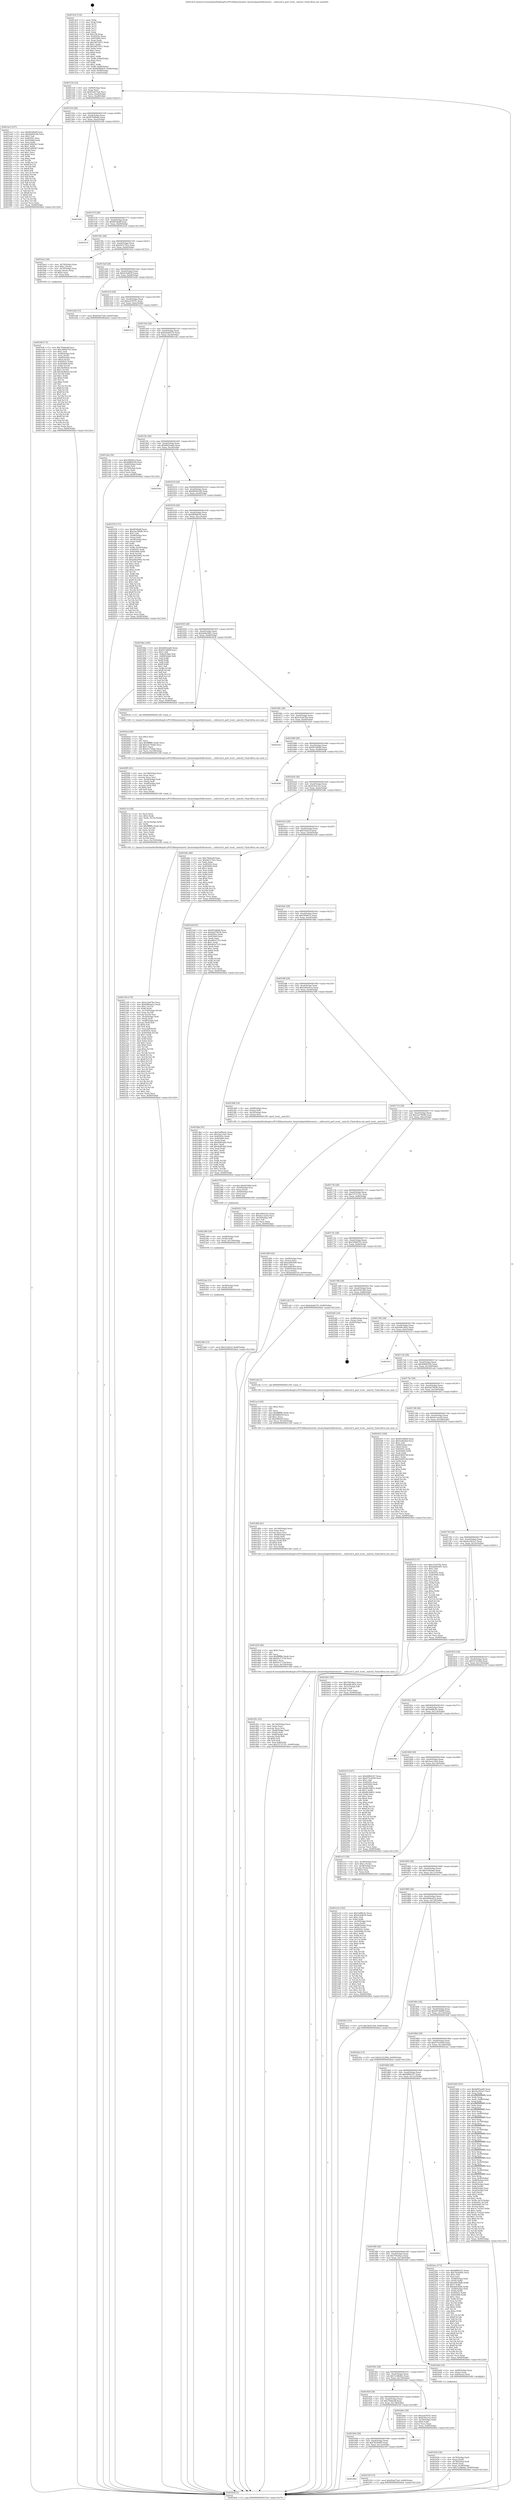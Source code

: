 digraph "0x4014c0" {
  label = "0x4014c0 (/mnt/c/Users/mathe/Desktop/tcc/POCII/binaries/extr_linuxtoolsperfuibrowsers....utilevsel.h_perf_evsel__match2_Final-ollvm.out::main(0))"
  labelloc = "t"
  node[shape=record]

  Entry [label="",width=0.3,height=0.3,shape=circle,fillcolor=black,style=filled]
  "0x401534" [label="{
     0x401534 [32]\l
     | [instrs]\l
     &nbsp;&nbsp;0x401534 \<+6\>: mov -0x90(%rbp),%eax\l
     &nbsp;&nbsp;0x40153a \<+2\>: mov %eax,%ecx\l
     &nbsp;&nbsp;0x40153c \<+6\>: sub $0x85a675a0,%ecx\l
     &nbsp;&nbsp;0x401542 \<+6\>: mov %eax,-0xa4(%rbp)\l
     &nbsp;&nbsp;0x401548 \<+6\>: mov %ecx,-0xa8(%rbp)\l
     &nbsp;&nbsp;0x40154e \<+6\>: je 0000000000401ee3 \<main+0xa23\>\l
  }"]
  "0x401ee3" [label="{
     0x401ee3 [147]\l
     | [instrs]\l
     &nbsp;&nbsp;0x401ee3 \<+5\>: mov $0x8f34fa8f,%eax\l
     &nbsp;&nbsp;0x401ee8 \<+5\>: mov $0xbb945c0b,%ecx\l
     &nbsp;&nbsp;0x401eed \<+2\>: mov $0x1,%dl\l
     &nbsp;&nbsp;0x401eef \<+7\>: mov 0x40505c,%esi\l
     &nbsp;&nbsp;0x401ef6 \<+7\>: mov 0x405060,%edi\l
     &nbsp;&nbsp;0x401efd \<+3\>: mov %esi,%r8d\l
     &nbsp;&nbsp;0x401f00 \<+7\>: sub $0x67d983b7,%r8d\l
     &nbsp;&nbsp;0x401f07 \<+4\>: sub $0x1,%r8d\l
     &nbsp;&nbsp;0x401f0b \<+7\>: add $0x67d983b7,%r8d\l
     &nbsp;&nbsp;0x401f12 \<+4\>: imul %r8d,%esi\l
     &nbsp;&nbsp;0x401f16 \<+3\>: and $0x1,%esi\l
     &nbsp;&nbsp;0x401f19 \<+3\>: cmp $0x0,%esi\l
     &nbsp;&nbsp;0x401f1c \<+4\>: sete %r9b\l
     &nbsp;&nbsp;0x401f20 \<+3\>: cmp $0xa,%edi\l
     &nbsp;&nbsp;0x401f23 \<+4\>: setl %r10b\l
     &nbsp;&nbsp;0x401f27 \<+3\>: mov %r9b,%r11b\l
     &nbsp;&nbsp;0x401f2a \<+4\>: xor $0xff,%r11b\l
     &nbsp;&nbsp;0x401f2e \<+3\>: mov %r10b,%bl\l
     &nbsp;&nbsp;0x401f31 \<+3\>: xor $0xff,%bl\l
     &nbsp;&nbsp;0x401f34 \<+3\>: xor $0x0,%dl\l
     &nbsp;&nbsp;0x401f37 \<+3\>: mov %r11b,%r14b\l
     &nbsp;&nbsp;0x401f3a \<+4\>: and $0x0,%r14b\l
     &nbsp;&nbsp;0x401f3e \<+3\>: and %dl,%r9b\l
     &nbsp;&nbsp;0x401f41 \<+3\>: mov %bl,%r15b\l
     &nbsp;&nbsp;0x401f44 \<+4\>: and $0x0,%r15b\l
     &nbsp;&nbsp;0x401f48 \<+3\>: and %dl,%r10b\l
     &nbsp;&nbsp;0x401f4b \<+3\>: or %r9b,%r14b\l
     &nbsp;&nbsp;0x401f4e \<+3\>: or %r10b,%r15b\l
     &nbsp;&nbsp;0x401f51 \<+3\>: xor %r15b,%r14b\l
     &nbsp;&nbsp;0x401f54 \<+3\>: or %bl,%r11b\l
     &nbsp;&nbsp;0x401f57 \<+4\>: xor $0xff,%r11b\l
     &nbsp;&nbsp;0x401f5b \<+3\>: or $0x0,%dl\l
     &nbsp;&nbsp;0x401f5e \<+3\>: and %dl,%r11b\l
     &nbsp;&nbsp;0x401f61 \<+3\>: or %r11b,%r14b\l
     &nbsp;&nbsp;0x401f64 \<+4\>: test $0x1,%r14b\l
     &nbsp;&nbsp;0x401f68 \<+3\>: cmovne %ecx,%eax\l
     &nbsp;&nbsp;0x401f6b \<+6\>: mov %eax,-0x90(%rbp)\l
     &nbsp;&nbsp;0x401f71 \<+5\>: jmp 00000000004026ed \<main+0x122d\>\l
  }"]
  "0x401554" [label="{
     0x401554 [28]\l
     | [instrs]\l
     &nbsp;&nbsp;0x401554 \<+5\>: jmp 0000000000401559 \<main+0x99\>\l
     &nbsp;&nbsp;0x401559 \<+6\>: mov -0xa4(%rbp),%eax\l
     &nbsp;&nbsp;0x40155f \<+5\>: sub $0x87048ebb,%eax\l
     &nbsp;&nbsp;0x401564 \<+6\>: mov %eax,-0xac(%rbp)\l
     &nbsp;&nbsp;0x40156a \<+6\>: je 00000000004023d4 \<main+0xf14\>\l
  }"]
  Exit [label="",width=0.3,height=0.3,shape=circle,fillcolor=black,style=filled,peripheries=2]
  "0x4023d4" [label="{
     0x4023d4\l
  }", style=dashed]
  "0x401570" [label="{
     0x401570 [28]\l
     | [instrs]\l
     &nbsp;&nbsp;0x401570 \<+5\>: jmp 0000000000401575 \<main+0xb5\>\l
     &nbsp;&nbsp;0x401575 \<+6\>: mov -0xa4(%rbp),%eax\l
     &nbsp;&nbsp;0x40157b \<+5\>: sub $0x8f34fa8f,%eax\l
     &nbsp;&nbsp;0x401580 \<+6\>: mov %eax,-0xb0(%rbp)\l
     &nbsp;&nbsp;0x401586 \<+6\>: je 00000000004025c9 \<main+0x1109\>\l
  }"]
  "0x4023b6" [label="{
     0x4023b6 [15]\l
     | [instrs]\l
     &nbsp;&nbsp;0x4023b6 \<+10\>: movl $0x53a62cf,-0x90(%rbp)\l
     &nbsp;&nbsp;0x4023c0 \<+5\>: jmp 00000000004026ed \<main+0x122d\>\l
  }"]
  "0x4025c9" [label="{
     0x4025c9\l
  }", style=dashed]
  "0x40158c" [label="{
     0x40158c [28]\l
     | [instrs]\l
     &nbsp;&nbsp;0x40158c \<+5\>: jmp 0000000000401591 \<main+0xd1\>\l
     &nbsp;&nbsp;0x401591 \<+6\>: mov -0xa4(%rbp),%eax\l
     &nbsp;&nbsp;0x401597 \<+5\>: sub $0x9431781e,%eax\l
     &nbsp;&nbsp;0x40159c \<+6\>: mov %eax,-0xb4(%rbp)\l
     &nbsp;&nbsp;0x4015a2 \<+6\>: je 0000000000401be2 \<main+0x722\>\l
  }"]
  "0x4023aa" [label="{
     0x4023aa [12]\l
     | [instrs]\l
     &nbsp;&nbsp;0x4023aa \<+4\>: mov -0x50(%rbp),%rdi\l
     &nbsp;&nbsp;0x4023ae \<+3\>: mov (%rdi),%rdi\l
     &nbsp;&nbsp;0x4023b1 \<+5\>: call 0000000000401030 \<free@plt\>\l
     | [calls]\l
     &nbsp;&nbsp;0x401030 \{1\} (unknown)\l
  }"]
  "0x401be2" [label="{
     0x401be2 [29]\l
     | [instrs]\l
     &nbsp;&nbsp;0x401be2 \<+4\>: mov -0x70(%rbp),%rax\l
     &nbsp;&nbsp;0x401be6 \<+6\>: movl $0x1,(%rax)\l
     &nbsp;&nbsp;0x401bec \<+4\>: mov -0x70(%rbp),%rax\l
     &nbsp;&nbsp;0x401bf0 \<+3\>: movslq (%rax),%rax\l
     &nbsp;&nbsp;0x401bf3 \<+4\>: shl $0x4,%rax\l
     &nbsp;&nbsp;0x401bf7 \<+3\>: mov %rax,%rdi\l
     &nbsp;&nbsp;0x401bfa \<+5\>: call 0000000000401050 \<malloc@plt\>\l
     | [calls]\l
     &nbsp;&nbsp;0x401050 \{1\} (unknown)\l
  }"]
  "0x4015a8" [label="{
     0x4015a8 [28]\l
     | [instrs]\l
     &nbsp;&nbsp;0x4015a8 \<+5\>: jmp 00000000004015ad \<main+0xed\>\l
     &nbsp;&nbsp;0x4015ad \<+6\>: mov -0xa4(%rbp),%eax\l
     &nbsp;&nbsp;0x4015b3 \<+5\>: sub $0x9c4af639,%eax\l
     &nbsp;&nbsp;0x4015b8 \<+6\>: mov %eax,-0xb8(%rbp)\l
     &nbsp;&nbsp;0x4015be \<+6\>: je 0000000000401ed4 \<main+0xa14\>\l
  }"]
  "0x402398" [label="{
     0x402398 [18]\l
     | [instrs]\l
     &nbsp;&nbsp;0x402398 \<+4\>: mov -0x68(%rbp),%rdi\l
     &nbsp;&nbsp;0x40239c \<+3\>: mov (%rdi),%rdi\l
     &nbsp;&nbsp;0x40239f \<+6\>: mov %eax,-0x154(%rbp)\l
     &nbsp;&nbsp;0x4023a5 \<+5\>: call 0000000000401030 \<free@plt\>\l
     | [calls]\l
     &nbsp;&nbsp;0x401030 \{1\} (unknown)\l
  }"]
  "0x401ed4" [label="{
     0x401ed4 [15]\l
     | [instrs]\l
     &nbsp;&nbsp;0x401ed4 \<+10\>: movl $0x85a675a0,-0x90(%rbp)\l
     &nbsp;&nbsp;0x401ede \<+5\>: jmp 00000000004026ed \<main+0x122d\>\l
  }"]
  "0x4015c4" [label="{
     0x4015c4 [28]\l
     | [instrs]\l
     &nbsp;&nbsp;0x4015c4 \<+5\>: jmp 00000000004015c9 \<main+0x109\>\l
     &nbsp;&nbsp;0x4015c9 \<+6\>: mov -0xa4(%rbp),%eax\l
     &nbsp;&nbsp;0x4015cf \<+5\>: sub $0xac6397f1,%eax\l
     &nbsp;&nbsp;0x4015d4 \<+6\>: mov %eax,-0xbc(%rbp)\l
     &nbsp;&nbsp;0x4015da \<+6\>: je 00000000004023c5 \<main+0xf05\>\l
  }"]
  "0x40237b" [label="{
     0x40237b [29]\l
     | [instrs]\l
     &nbsp;&nbsp;0x40237b \<+10\>: movabs $0x4030b6,%rdi\l
     &nbsp;&nbsp;0x402385 \<+4\>: mov -0x40(%rbp),%rsi\l
     &nbsp;&nbsp;0x402389 \<+2\>: mov %eax,(%rsi)\l
     &nbsp;&nbsp;0x40238b \<+4\>: mov -0x40(%rbp),%rsi\l
     &nbsp;&nbsp;0x40238f \<+2\>: mov (%rsi),%esi\l
     &nbsp;&nbsp;0x402391 \<+2\>: mov $0x0,%al\l
     &nbsp;&nbsp;0x402393 \<+5\>: call 0000000000401040 \<printf@plt\>\l
     | [calls]\l
     &nbsp;&nbsp;0x401040 \{1\} (unknown)\l
  }"]
  "0x4023c5" [label="{
     0x4023c5\l
  }", style=dashed]
  "0x4015e0" [label="{
     0x4015e0 [28]\l
     | [instrs]\l
     &nbsp;&nbsp;0x4015e0 \<+5\>: jmp 00000000004015e5 \<main+0x125\>\l
     &nbsp;&nbsp;0x4015e5 \<+6\>: mov -0xa4(%rbp),%eax\l
     &nbsp;&nbsp;0x4015eb \<+5\>: sub $0xb4eb6370,%eax\l
     &nbsp;&nbsp;0x4015f0 \<+6\>: mov %eax,-0xc0(%rbp)\l
     &nbsp;&nbsp;0x4015f6 \<+6\>: je 0000000000401cba \<main+0x7fa\>\l
  }"]
  "0x401960" [label="{
     0x401960\l
  }", style=dashed]
  "0x401cba" [label="{
     0x401cba [36]\l
     | [instrs]\l
     &nbsp;&nbsp;0x401cba \<+5\>: mov $0x589491e,%eax\l
     &nbsp;&nbsp;0x401cbf \<+5\>: mov $0x468b6558,%ecx\l
     &nbsp;&nbsp;0x401cc4 \<+4\>: mov -0x60(%rbp),%rdx\l
     &nbsp;&nbsp;0x401cc8 \<+2\>: mov (%rdx),%esi\l
     &nbsp;&nbsp;0x401cca \<+4\>: mov -0x70(%rbp),%rdx\l
     &nbsp;&nbsp;0x401cce \<+2\>: cmp (%rdx),%esi\l
     &nbsp;&nbsp;0x401cd0 \<+3\>: cmovl %ecx,%eax\l
     &nbsp;&nbsp;0x401cd3 \<+6\>: mov %eax,-0x90(%rbp)\l
     &nbsp;&nbsp;0x401cd9 \<+5\>: jmp 00000000004026ed \<main+0x122d\>\l
  }"]
  "0x4015fc" [label="{
     0x4015fc [28]\l
     | [instrs]\l
     &nbsp;&nbsp;0x4015fc \<+5\>: jmp 0000000000401601 \<main+0x141\>\l
     &nbsp;&nbsp;0x401601 \<+6\>: mov -0xa4(%rbp),%eax\l
     &nbsp;&nbsp;0x401607 \<+5\>: sub $0xb845ea60,%eax\l
     &nbsp;&nbsp;0x40160c \<+6\>: mov %eax,-0xc4(%rbp)\l
     &nbsp;&nbsp;0x401612 \<+6\>: je 000000000040250a \<main+0x104a\>\l
  }"]
  "0x402359" [label="{
     0x402359 [15]\l
     | [instrs]\l
     &nbsp;&nbsp;0x402359 \<+10\>: movl $0x85a675a0,-0x90(%rbp)\l
     &nbsp;&nbsp;0x402363 \<+5\>: jmp 00000000004026ed \<main+0x122d\>\l
  }"]
  "0x40250a" [label="{
     0x40250a\l
  }", style=dashed]
  "0x401618" [label="{
     0x401618 [28]\l
     | [instrs]\l
     &nbsp;&nbsp;0x401618 \<+5\>: jmp 000000000040161d \<main+0x15d\>\l
     &nbsp;&nbsp;0x40161d \<+6\>: mov -0xa4(%rbp),%eax\l
     &nbsp;&nbsp;0x401623 \<+5\>: sub $0xbb945c0b,%eax\l
     &nbsp;&nbsp;0x401628 \<+6\>: mov %eax,-0xc8(%rbp)\l
     &nbsp;&nbsp;0x40162e \<+6\>: je 0000000000401f76 \<main+0xab6\>\l
  }"]
  "0x401944" [label="{
     0x401944 [28]\l
     | [instrs]\l
     &nbsp;&nbsp;0x401944 \<+5\>: jmp 0000000000401949 \<main+0x489\>\l
     &nbsp;&nbsp;0x401949 \<+6\>: mov -0xa4(%rbp),%eax\l
     &nbsp;&nbsp;0x40194f \<+5\>: sub $0x7fa56485,%eax\l
     &nbsp;&nbsp;0x401954 \<+6\>: mov %eax,-0x13c(%rbp)\l
     &nbsp;&nbsp;0x40195a \<+6\>: je 0000000000402359 \<main+0xe99\>\l
  }"]
  "0x401f76" [label="{
     0x401f76 [171]\l
     | [instrs]\l
     &nbsp;&nbsp;0x401f76 \<+5\>: mov $0x8f34fa8f,%eax\l
     &nbsp;&nbsp;0x401f7b \<+5\>: mov $0x2ee786db,%ecx\l
     &nbsp;&nbsp;0x401f80 \<+2\>: mov $0x1,%dl\l
     &nbsp;&nbsp;0x401f82 \<+4\>: mov -0x48(%rbp),%rsi\l
     &nbsp;&nbsp;0x401f86 \<+2\>: mov (%rsi),%edi\l
     &nbsp;&nbsp;0x401f88 \<+4\>: mov -0x58(%rbp),%rsi\l
     &nbsp;&nbsp;0x401f8c \<+2\>: cmp (%rsi),%edi\l
     &nbsp;&nbsp;0x401f8e \<+4\>: setl %r8b\l
     &nbsp;&nbsp;0x401f92 \<+4\>: and $0x1,%r8b\l
     &nbsp;&nbsp;0x401f96 \<+4\>: mov %r8b,-0x29(%rbp)\l
     &nbsp;&nbsp;0x401f9a \<+7\>: mov 0x40505c,%edi\l
     &nbsp;&nbsp;0x401fa1 \<+8\>: mov 0x405060,%r9d\l
     &nbsp;&nbsp;0x401fa9 \<+3\>: mov %edi,%r10d\l
     &nbsp;&nbsp;0x401fac \<+7\>: add $0xa9b20902,%r10d\l
     &nbsp;&nbsp;0x401fb3 \<+4\>: sub $0x1,%r10d\l
     &nbsp;&nbsp;0x401fb7 \<+7\>: sub $0xa9b20902,%r10d\l
     &nbsp;&nbsp;0x401fbe \<+4\>: imul %r10d,%edi\l
     &nbsp;&nbsp;0x401fc2 \<+3\>: and $0x1,%edi\l
     &nbsp;&nbsp;0x401fc5 \<+3\>: cmp $0x0,%edi\l
     &nbsp;&nbsp;0x401fc8 \<+4\>: sete %r8b\l
     &nbsp;&nbsp;0x401fcc \<+4\>: cmp $0xa,%r9d\l
     &nbsp;&nbsp;0x401fd0 \<+4\>: setl %r11b\l
     &nbsp;&nbsp;0x401fd4 \<+3\>: mov %r8b,%bl\l
     &nbsp;&nbsp;0x401fd7 \<+3\>: xor $0xff,%bl\l
     &nbsp;&nbsp;0x401fda \<+3\>: mov %r11b,%r14b\l
     &nbsp;&nbsp;0x401fdd \<+4\>: xor $0xff,%r14b\l
     &nbsp;&nbsp;0x401fe1 \<+3\>: xor $0x1,%dl\l
     &nbsp;&nbsp;0x401fe4 \<+3\>: mov %bl,%r15b\l
     &nbsp;&nbsp;0x401fe7 \<+4\>: and $0xff,%r15b\l
     &nbsp;&nbsp;0x401feb \<+3\>: and %dl,%r8b\l
     &nbsp;&nbsp;0x401fee \<+3\>: mov %r14b,%r12b\l
     &nbsp;&nbsp;0x401ff1 \<+4\>: and $0xff,%r12b\l
     &nbsp;&nbsp;0x401ff5 \<+3\>: and %dl,%r11b\l
     &nbsp;&nbsp;0x401ff8 \<+3\>: or %r8b,%r15b\l
     &nbsp;&nbsp;0x401ffb \<+3\>: or %r11b,%r12b\l
     &nbsp;&nbsp;0x401ffe \<+3\>: xor %r12b,%r15b\l
     &nbsp;&nbsp;0x402001 \<+3\>: or %r14b,%bl\l
     &nbsp;&nbsp;0x402004 \<+3\>: xor $0xff,%bl\l
     &nbsp;&nbsp;0x402007 \<+3\>: or $0x1,%dl\l
     &nbsp;&nbsp;0x40200a \<+2\>: and %dl,%bl\l
     &nbsp;&nbsp;0x40200c \<+3\>: or %bl,%r15b\l
     &nbsp;&nbsp;0x40200f \<+4\>: test $0x1,%r15b\l
     &nbsp;&nbsp;0x402013 \<+3\>: cmovne %ecx,%eax\l
     &nbsp;&nbsp;0x402016 \<+6\>: mov %eax,-0x90(%rbp)\l
     &nbsp;&nbsp;0x40201c \<+5\>: jmp 00000000004026ed \<main+0x122d\>\l
  }"]
  "0x401634" [label="{
     0x401634 [28]\l
     | [instrs]\l
     &nbsp;&nbsp;0x401634 \<+5\>: jmp 0000000000401639 \<main+0x179\>\l
     &nbsp;&nbsp;0x401639 \<+6\>: mov -0xa4(%rbp),%eax\l
     &nbsp;&nbsp;0x40163f \<+5\>: sub $0xbf0bbb59,%eax\l
     &nbsp;&nbsp;0x401644 \<+6\>: mov %eax,-0xcc(%rbp)\l
     &nbsp;&nbsp;0x40164a \<+6\>: je 000000000040196a \<main+0x4aa\>\l
  }"]
  "0x40254f" [label="{
     0x40254f\l
  }", style=dashed]
  "0x40196a" [label="{
     0x40196a [106]\l
     | [instrs]\l
     &nbsp;&nbsp;0x40196a \<+5\>: mov $0xb845ea60,%eax\l
     &nbsp;&nbsp;0x40196f \<+5\>: mov $0x647d6d9f,%ecx\l
     &nbsp;&nbsp;0x401974 \<+2\>: mov $0x1,%dl\l
     &nbsp;&nbsp;0x401976 \<+7\>: mov -0x8a(%rbp),%sil\l
     &nbsp;&nbsp;0x40197d \<+7\>: mov -0x89(%rbp),%dil\l
     &nbsp;&nbsp;0x401984 \<+3\>: mov %sil,%r8b\l
     &nbsp;&nbsp;0x401987 \<+4\>: xor $0xff,%r8b\l
     &nbsp;&nbsp;0x40198b \<+3\>: mov %dil,%r9b\l
     &nbsp;&nbsp;0x40198e \<+4\>: xor $0xff,%r9b\l
     &nbsp;&nbsp;0x401992 \<+3\>: xor $0x1,%dl\l
     &nbsp;&nbsp;0x401995 \<+3\>: mov %r8b,%r10b\l
     &nbsp;&nbsp;0x401998 \<+4\>: and $0xff,%r10b\l
     &nbsp;&nbsp;0x40199c \<+3\>: and %dl,%sil\l
     &nbsp;&nbsp;0x40199f \<+3\>: mov %r9b,%r11b\l
     &nbsp;&nbsp;0x4019a2 \<+4\>: and $0xff,%r11b\l
     &nbsp;&nbsp;0x4019a6 \<+3\>: and %dl,%dil\l
     &nbsp;&nbsp;0x4019a9 \<+3\>: or %sil,%r10b\l
     &nbsp;&nbsp;0x4019ac \<+3\>: or %dil,%r11b\l
     &nbsp;&nbsp;0x4019af \<+3\>: xor %r11b,%r10b\l
     &nbsp;&nbsp;0x4019b2 \<+3\>: or %r9b,%r8b\l
     &nbsp;&nbsp;0x4019b5 \<+4\>: xor $0xff,%r8b\l
     &nbsp;&nbsp;0x4019b9 \<+3\>: or $0x1,%dl\l
     &nbsp;&nbsp;0x4019bc \<+3\>: and %dl,%r8b\l
     &nbsp;&nbsp;0x4019bf \<+3\>: or %r8b,%r10b\l
     &nbsp;&nbsp;0x4019c2 \<+4\>: test $0x1,%r10b\l
     &nbsp;&nbsp;0x4019c6 \<+3\>: cmovne %ecx,%eax\l
     &nbsp;&nbsp;0x4019c9 \<+6\>: mov %eax,-0x90(%rbp)\l
     &nbsp;&nbsp;0x4019cf \<+5\>: jmp 00000000004026ed \<main+0x122d\>\l
  }"]
  "0x401650" [label="{
     0x401650 [28]\l
     | [instrs]\l
     &nbsp;&nbsp;0x401650 \<+5\>: jmp 0000000000401655 \<main+0x195\>\l
     &nbsp;&nbsp;0x401655 \<+6\>: mov -0xa4(%rbp),%eax\l
     &nbsp;&nbsp;0x40165b \<+5\>: sub $0xda8a5681,%eax\l
     &nbsp;&nbsp;0x401660 \<+6\>: mov %eax,-0xd0(%rbp)\l
     &nbsp;&nbsp;0x401666 \<+6\>: je 00000000004020c8 \<main+0xc08\>\l
  }"]
  "0x4026ed" [label="{
     0x4026ed [5]\l
     | [instrs]\l
     &nbsp;&nbsp;0x4026ed \<+5\>: jmp 0000000000401534 \<main+0x74\>\l
  }"]
  "0x4014c0" [label="{
     0x4014c0 [116]\l
     | [instrs]\l
     &nbsp;&nbsp;0x4014c0 \<+1\>: push %rbp\l
     &nbsp;&nbsp;0x4014c1 \<+3\>: mov %rsp,%rbp\l
     &nbsp;&nbsp;0x4014c4 \<+2\>: push %r15\l
     &nbsp;&nbsp;0x4014c6 \<+2\>: push %r14\l
     &nbsp;&nbsp;0x4014c8 \<+2\>: push %r13\l
     &nbsp;&nbsp;0x4014ca \<+2\>: push %r12\l
     &nbsp;&nbsp;0x4014cc \<+1\>: push %rbx\l
     &nbsp;&nbsp;0x4014cd \<+7\>: sub $0x158,%rsp\l
     &nbsp;&nbsp;0x4014d4 \<+7\>: mov 0x40505c,%eax\l
     &nbsp;&nbsp;0x4014db \<+7\>: mov 0x405060,%ecx\l
     &nbsp;&nbsp;0x4014e2 \<+2\>: mov %eax,%edx\l
     &nbsp;&nbsp;0x4014e4 \<+6\>: sub $0x26f72b51,%edx\l
     &nbsp;&nbsp;0x4014ea \<+3\>: sub $0x1,%edx\l
     &nbsp;&nbsp;0x4014ed \<+6\>: add $0x26f72b51,%edx\l
     &nbsp;&nbsp;0x4014f3 \<+3\>: imul %edx,%eax\l
     &nbsp;&nbsp;0x4014f6 \<+3\>: and $0x1,%eax\l
     &nbsp;&nbsp;0x4014f9 \<+3\>: cmp $0x0,%eax\l
     &nbsp;&nbsp;0x4014fc \<+4\>: sete %r8b\l
     &nbsp;&nbsp;0x401500 \<+4\>: and $0x1,%r8b\l
     &nbsp;&nbsp;0x401504 \<+7\>: mov %r8b,-0x8a(%rbp)\l
     &nbsp;&nbsp;0x40150b \<+3\>: cmp $0xa,%ecx\l
     &nbsp;&nbsp;0x40150e \<+4\>: setl %r8b\l
     &nbsp;&nbsp;0x401512 \<+4\>: and $0x1,%r8b\l
     &nbsp;&nbsp;0x401516 \<+7\>: mov %r8b,-0x89(%rbp)\l
     &nbsp;&nbsp;0x40151d \<+10\>: movl $0xbf0bbb59,-0x90(%rbp)\l
     &nbsp;&nbsp;0x401527 \<+6\>: mov %edi,-0x94(%rbp)\l
     &nbsp;&nbsp;0x40152d \<+7\>: mov %rsi,-0xa0(%rbp)\l
  }"]
  "0x402158" [label="{
     0x402158 [178]\l
     | [instrs]\l
     &nbsp;&nbsp;0x402158 \<+5\>: mov $0xe32a678a,%ecx\l
     &nbsp;&nbsp;0x40215d \<+5\>: mov $0x606bad1a,%edx\l
     &nbsp;&nbsp;0x402162 \<+3\>: mov $0x1,%r11b\l
     &nbsp;&nbsp;0x402165 \<+3\>: xor %r9d,%r9d\l
     &nbsp;&nbsp;0x402168 \<+7\>: mov -0x150(%rbp),%r10d\l
     &nbsp;&nbsp;0x40216f \<+4\>: imul %eax,%r10d\l
     &nbsp;&nbsp;0x402173 \<+3\>: movslq %r10d,%rsi\l
     &nbsp;&nbsp;0x402176 \<+4\>: mov -0x50(%rbp),%rdi\l
     &nbsp;&nbsp;0x40217a \<+3\>: mov (%rdi),%rdi\l
     &nbsp;&nbsp;0x40217d \<+4\>: mov -0x48(%rbp),%r8\l
     &nbsp;&nbsp;0x402181 \<+3\>: movslq (%r8),%r8\l
     &nbsp;&nbsp;0x402184 \<+4\>: shl $0x4,%r8\l
     &nbsp;&nbsp;0x402188 \<+3\>: add %r8,%rdi\l
     &nbsp;&nbsp;0x40218b \<+4\>: mov %rsi,0x8(%rdi)\l
     &nbsp;&nbsp;0x40218f \<+7\>: mov 0x40505c,%eax\l
     &nbsp;&nbsp;0x402196 \<+8\>: mov 0x405060,%r10d\l
     &nbsp;&nbsp;0x40219e \<+4\>: sub $0x1,%r9d\l
     &nbsp;&nbsp;0x4021a2 \<+2\>: mov %eax,%ebx\l
     &nbsp;&nbsp;0x4021a4 \<+3\>: add %r9d,%ebx\l
     &nbsp;&nbsp;0x4021a7 \<+3\>: imul %ebx,%eax\l
     &nbsp;&nbsp;0x4021aa \<+3\>: and $0x1,%eax\l
     &nbsp;&nbsp;0x4021ad \<+3\>: cmp $0x0,%eax\l
     &nbsp;&nbsp;0x4021b0 \<+4\>: sete %r14b\l
     &nbsp;&nbsp;0x4021b4 \<+4\>: cmp $0xa,%r10d\l
     &nbsp;&nbsp;0x4021b8 \<+4\>: setl %r15b\l
     &nbsp;&nbsp;0x4021bc \<+3\>: mov %r14b,%r12b\l
     &nbsp;&nbsp;0x4021bf \<+4\>: xor $0xff,%r12b\l
     &nbsp;&nbsp;0x4021c3 \<+3\>: mov %r15b,%r13b\l
     &nbsp;&nbsp;0x4021c6 \<+4\>: xor $0xff,%r13b\l
     &nbsp;&nbsp;0x4021ca \<+4\>: xor $0x0,%r11b\l
     &nbsp;&nbsp;0x4021ce \<+3\>: mov %r12b,%al\l
     &nbsp;&nbsp;0x4021d1 \<+2\>: and $0x0,%al\l
     &nbsp;&nbsp;0x4021d3 \<+3\>: and %r11b,%r14b\l
     &nbsp;&nbsp;0x4021d6 \<+3\>: mov %r13b,%sil\l
     &nbsp;&nbsp;0x4021d9 \<+4\>: and $0x0,%sil\l
     &nbsp;&nbsp;0x4021dd \<+3\>: and %r11b,%r15b\l
     &nbsp;&nbsp;0x4021e0 \<+3\>: or %r14b,%al\l
     &nbsp;&nbsp;0x4021e3 \<+3\>: or %r15b,%sil\l
     &nbsp;&nbsp;0x4021e6 \<+3\>: xor %sil,%al\l
     &nbsp;&nbsp;0x4021e9 \<+3\>: or %r13b,%r12b\l
     &nbsp;&nbsp;0x4021ec \<+4\>: xor $0xff,%r12b\l
     &nbsp;&nbsp;0x4021f0 \<+4\>: or $0x0,%r11b\l
     &nbsp;&nbsp;0x4021f4 \<+3\>: and %r11b,%r12b\l
     &nbsp;&nbsp;0x4021f7 \<+3\>: or %r12b,%al\l
     &nbsp;&nbsp;0x4021fa \<+2\>: test $0x1,%al\l
     &nbsp;&nbsp;0x4021fc \<+3\>: cmovne %edx,%ecx\l
     &nbsp;&nbsp;0x4021ff \<+6\>: mov %ecx,-0x90(%rbp)\l
     &nbsp;&nbsp;0x402205 \<+5\>: jmp 00000000004026ed \<main+0x122d\>\l
  }"]
  "0x4020c8" [label="{
     0x4020c8 [5]\l
     | [instrs]\l
     &nbsp;&nbsp;0x4020c8 \<+5\>: call 0000000000401160 \<next_i\>\l
     | [calls]\l
     &nbsp;&nbsp;0x401160 \{1\} (/mnt/c/Users/mathe/Desktop/tcc/POCII/binaries/extr_linuxtoolsperfuibrowsers....utilevsel.h_perf_evsel__match2_Final-ollvm.out::next_i)\l
  }"]
  "0x40166c" [label="{
     0x40166c [28]\l
     | [instrs]\l
     &nbsp;&nbsp;0x40166c \<+5\>: jmp 0000000000401671 \<main+0x1b1\>\l
     &nbsp;&nbsp;0x401671 \<+6\>: mov -0xa4(%rbp),%eax\l
     &nbsp;&nbsp;0x401677 \<+5\>: sub $0xe32a678a,%eax\l
     &nbsp;&nbsp;0x40167c \<+6\>: mov %eax,-0xd4(%rbp)\l
     &nbsp;&nbsp;0x401682 \<+6\>: je 00000000004025ee \<main+0x112e\>\l
  }"]
  "0x40211e" [label="{
     0x40211e [58]\l
     | [instrs]\l
     &nbsp;&nbsp;0x40211e \<+2\>: xor %ecx,%ecx\l
     &nbsp;&nbsp;0x402120 \<+5\>: mov $0x2,%edx\l
     &nbsp;&nbsp;0x402125 \<+6\>: mov %edx,-0x14c(%rbp)\l
     &nbsp;&nbsp;0x40212b \<+1\>: cltd\l
     &nbsp;&nbsp;0x40212c \<+7\>: mov -0x14c(%rbp),%r9d\l
     &nbsp;&nbsp;0x402133 \<+3\>: idiv %r9d\l
     &nbsp;&nbsp;0x402136 \<+6\>: imul $0xfffffffe,%edx,%edx\l
     &nbsp;&nbsp;0x40213c \<+3\>: mov %ecx,%r10d\l
     &nbsp;&nbsp;0x40213f \<+3\>: sub %edx,%r10d\l
     &nbsp;&nbsp;0x402142 \<+2\>: mov %ecx,%edx\l
     &nbsp;&nbsp;0x402144 \<+3\>: sub $0x1,%edx\l
     &nbsp;&nbsp;0x402147 \<+3\>: add %edx,%r10d\l
     &nbsp;&nbsp;0x40214a \<+3\>: sub %r10d,%ecx\l
     &nbsp;&nbsp;0x40214d \<+6\>: mov %ecx,-0x150(%rbp)\l
     &nbsp;&nbsp;0x402153 \<+5\>: call 0000000000401160 \<next_i\>\l
     | [calls]\l
     &nbsp;&nbsp;0x401160 \{1\} (/mnt/c/Users/mathe/Desktop/tcc/POCII/binaries/extr_linuxtoolsperfuibrowsers....utilevsel.h_perf_evsel__match2_Final-ollvm.out::next_i)\l
  }"]
  "0x4025ee" [label="{
     0x4025ee\l
  }", style=dashed]
  "0x401688" [label="{
     0x401688 [28]\l
     | [instrs]\l
     &nbsp;&nbsp;0x401688 \<+5\>: jmp 000000000040168d \<main+0x1cd\>\l
     &nbsp;&nbsp;0x40168d \<+6\>: mov -0xa4(%rbp),%eax\l
     &nbsp;&nbsp;0x401693 \<+5\>: sub $0xf01fd848,%eax\l
     &nbsp;&nbsp;0x401698 \<+6\>: mov %eax,-0xd8(%rbp)\l
     &nbsp;&nbsp;0x40169e \<+6\>: je 00000000004026d6 \<main+0x1216\>\l
  }"]
  "0x4020f5" [label="{
     0x4020f5 [41]\l
     | [instrs]\l
     &nbsp;&nbsp;0x4020f5 \<+6\>: mov -0x148(%rbp),%ecx\l
     &nbsp;&nbsp;0x4020fb \<+3\>: imul %eax,%ecx\l
     &nbsp;&nbsp;0x4020fe \<+3\>: movslq %ecx,%rsi\l
     &nbsp;&nbsp;0x402101 \<+4\>: mov -0x50(%rbp),%rdi\l
     &nbsp;&nbsp;0x402105 \<+3\>: mov (%rdi),%rdi\l
     &nbsp;&nbsp;0x402108 \<+4\>: mov -0x48(%rbp),%r8\l
     &nbsp;&nbsp;0x40210c \<+3\>: movslq (%r8),%r8\l
     &nbsp;&nbsp;0x40210f \<+4\>: shl $0x4,%r8\l
     &nbsp;&nbsp;0x402113 \<+3\>: add %r8,%rdi\l
     &nbsp;&nbsp;0x402116 \<+3\>: mov %rsi,(%rdi)\l
     &nbsp;&nbsp;0x402119 \<+5\>: call 0000000000401160 \<next_i\>\l
     | [calls]\l
     &nbsp;&nbsp;0x401160 \{1\} (/mnt/c/Users/mathe/Desktop/tcc/POCII/binaries/extr_linuxtoolsperfuibrowsers....utilevsel.h_perf_evsel__match2_Final-ollvm.out::next_i)\l
  }"]
  "0x4026d6" [label="{
     0x4026d6\l
  }", style=dashed]
  "0x4016a4" [label="{
     0x4016a4 [28]\l
     | [instrs]\l
     &nbsp;&nbsp;0x4016a4 \<+5\>: jmp 00000000004016a9 \<main+0x1e9\>\l
     &nbsp;&nbsp;0x4016a9 \<+6\>: mov -0xa4(%rbp),%eax\l
     &nbsp;&nbsp;0x4016af \<+5\>: sub $0xfc95a322,%eax\l
     &nbsp;&nbsp;0x4016b4 \<+6\>: mov %eax,-0xdc(%rbp)\l
     &nbsp;&nbsp;0x4016ba \<+6\>: je 0000000000401b8c \<main+0x6cc\>\l
  }"]
  "0x4020cd" [label="{
     0x4020cd [40]\l
     | [instrs]\l
     &nbsp;&nbsp;0x4020cd \<+5\>: mov $0x2,%ecx\l
     &nbsp;&nbsp;0x4020d2 \<+1\>: cltd\l
     &nbsp;&nbsp;0x4020d3 \<+2\>: idiv %ecx\l
     &nbsp;&nbsp;0x4020d5 \<+6\>: imul $0xfffffffe,%edx,%ecx\l
     &nbsp;&nbsp;0x4020db \<+6\>: add $0xe417b4de,%ecx\l
     &nbsp;&nbsp;0x4020e1 \<+3\>: add $0x1,%ecx\l
     &nbsp;&nbsp;0x4020e4 \<+6\>: sub $0xe417b4de,%ecx\l
     &nbsp;&nbsp;0x4020ea \<+6\>: mov %ecx,-0x148(%rbp)\l
     &nbsp;&nbsp;0x4020f0 \<+5\>: call 0000000000401160 \<next_i\>\l
     | [calls]\l
     &nbsp;&nbsp;0x401160 \{1\} (/mnt/c/Users/mathe/Desktop/tcc/POCII/binaries/extr_linuxtoolsperfuibrowsers....utilevsel.h_perf_evsel__match2_Final-ollvm.out::next_i)\l
  }"]
  "0x401b8c" [label="{
     0x401b8c [86]\l
     | [instrs]\l
     &nbsp;&nbsp;0x401b8c \<+5\>: mov $0x7f4dee4f,%eax\l
     &nbsp;&nbsp;0x401b91 \<+5\>: mov $0x9431781e,%ecx\l
     &nbsp;&nbsp;0x401b96 \<+2\>: xor %edx,%edx\l
     &nbsp;&nbsp;0x401b98 \<+7\>: mov 0x40505c,%esi\l
     &nbsp;&nbsp;0x401b9f \<+7\>: mov 0x405060,%edi\l
     &nbsp;&nbsp;0x401ba6 \<+3\>: sub $0x1,%edx\l
     &nbsp;&nbsp;0x401ba9 \<+3\>: mov %esi,%r8d\l
     &nbsp;&nbsp;0x401bac \<+3\>: add %edx,%r8d\l
     &nbsp;&nbsp;0x401baf \<+4\>: imul %r8d,%esi\l
     &nbsp;&nbsp;0x401bb3 \<+3\>: and $0x1,%esi\l
     &nbsp;&nbsp;0x401bb6 \<+3\>: cmp $0x0,%esi\l
     &nbsp;&nbsp;0x401bb9 \<+4\>: sete %r9b\l
     &nbsp;&nbsp;0x401bbd \<+3\>: cmp $0xa,%edi\l
     &nbsp;&nbsp;0x401bc0 \<+4\>: setl %r10b\l
     &nbsp;&nbsp;0x401bc4 \<+3\>: mov %r9b,%r11b\l
     &nbsp;&nbsp;0x401bc7 \<+3\>: and %r10b,%r11b\l
     &nbsp;&nbsp;0x401bca \<+3\>: xor %r10b,%r9b\l
     &nbsp;&nbsp;0x401bcd \<+3\>: or %r9b,%r11b\l
     &nbsp;&nbsp;0x401bd0 \<+4\>: test $0x1,%r11b\l
     &nbsp;&nbsp;0x401bd4 \<+3\>: cmovne %ecx,%eax\l
     &nbsp;&nbsp;0x401bd7 \<+6\>: mov %eax,-0x90(%rbp)\l
     &nbsp;&nbsp;0x401bdd \<+5\>: jmp 00000000004026ed \<main+0x122d\>\l
  }"]
  "0x4016c0" [label="{
     0x4016c0 [28]\l
     | [instrs]\l
     &nbsp;&nbsp;0x4016c0 \<+5\>: jmp 00000000004016c5 \<main+0x205\>\l
     &nbsp;&nbsp;0x4016c5 \<+6\>: mov -0xa4(%rbp),%eax\l
     &nbsp;&nbsp;0x4016cb \<+5\>: sub $0x53a62cf,%eax\l
     &nbsp;&nbsp;0x4016d0 \<+6\>: mov %eax,-0xe0(%rbp)\l
     &nbsp;&nbsp;0x4016d6 \<+6\>: je 00000000004023e8 \<main+0xf28\>\l
  }"]
  "0x401e32" [label="{
     0x401e32 [162]\l
     | [instrs]\l
     &nbsp;&nbsp;0x401e32 \<+5\>: mov $0x5a8f6c0c,%ecx\l
     &nbsp;&nbsp;0x401e37 \<+5\>: mov $0x9c4af639,%edx\l
     &nbsp;&nbsp;0x401e3c \<+3\>: mov $0x1,%sil\l
     &nbsp;&nbsp;0x401e3f \<+3\>: xor %r8d,%r8d\l
     &nbsp;&nbsp;0x401e42 \<+4\>: mov -0x50(%rbp),%rdi\l
     &nbsp;&nbsp;0x401e46 \<+3\>: mov %rax,(%rdi)\l
     &nbsp;&nbsp;0x401e49 \<+4\>: mov -0x48(%rbp),%rax\l
     &nbsp;&nbsp;0x401e4d \<+6\>: movl $0x0,(%rax)\l
     &nbsp;&nbsp;0x401e53 \<+8\>: mov 0x40505c,%r9d\l
     &nbsp;&nbsp;0x401e5b \<+8\>: mov 0x405060,%r10d\l
     &nbsp;&nbsp;0x401e63 \<+4\>: sub $0x1,%r8d\l
     &nbsp;&nbsp;0x401e67 \<+3\>: mov %r9d,%r11d\l
     &nbsp;&nbsp;0x401e6a \<+3\>: add %r8d,%r11d\l
     &nbsp;&nbsp;0x401e6d \<+4\>: imul %r11d,%r9d\l
     &nbsp;&nbsp;0x401e71 \<+4\>: and $0x1,%r9d\l
     &nbsp;&nbsp;0x401e75 \<+4\>: cmp $0x0,%r9d\l
     &nbsp;&nbsp;0x401e79 \<+3\>: sete %bl\l
     &nbsp;&nbsp;0x401e7c \<+4\>: cmp $0xa,%r10d\l
     &nbsp;&nbsp;0x401e80 \<+4\>: setl %r14b\l
     &nbsp;&nbsp;0x401e84 \<+3\>: mov %bl,%r15b\l
     &nbsp;&nbsp;0x401e87 \<+4\>: xor $0xff,%r15b\l
     &nbsp;&nbsp;0x401e8b \<+3\>: mov %r14b,%r12b\l
     &nbsp;&nbsp;0x401e8e \<+4\>: xor $0xff,%r12b\l
     &nbsp;&nbsp;0x401e92 \<+4\>: xor $0x1,%sil\l
     &nbsp;&nbsp;0x401e96 \<+3\>: mov %r15b,%r13b\l
     &nbsp;&nbsp;0x401e99 \<+4\>: and $0xff,%r13b\l
     &nbsp;&nbsp;0x401e9d \<+3\>: and %sil,%bl\l
     &nbsp;&nbsp;0x401ea0 \<+3\>: mov %r12b,%al\l
     &nbsp;&nbsp;0x401ea3 \<+2\>: and $0xff,%al\l
     &nbsp;&nbsp;0x401ea5 \<+3\>: and %sil,%r14b\l
     &nbsp;&nbsp;0x401ea8 \<+3\>: or %bl,%r13b\l
     &nbsp;&nbsp;0x401eab \<+3\>: or %r14b,%al\l
     &nbsp;&nbsp;0x401eae \<+3\>: xor %al,%r13b\l
     &nbsp;&nbsp;0x401eb1 \<+3\>: or %r12b,%r15b\l
     &nbsp;&nbsp;0x401eb4 \<+4\>: xor $0xff,%r15b\l
     &nbsp;&nbsp;0x401eb8 \<+4\>: or $0x1,%sil\l
     &nbsp;&nbsp;0x401ebc \<+3\>: and %sil,%r15b\l
     &nbsp;&nbsp;0x401ebf \<+3\>: or %r15b,%r13b\l
     &nbsp;&nbsp;0x401ec2 \<+4\>: test $0x1,%r13b\l
     &nbsp;&nbsp;0x401ec6 \<+3\>: cmovne %edx,%ecx\l
     &nbsp;&nbsp;0x401ec9 \<+6\>: mov %ecx,-0x90(%rbp)\l
     &nbsp;&nbsp;0x401ecf \<+5\>: jmp 00000000004026ed \<main+0x122d\>\l
  }"]
  "0x4023e8" [label="{
     0x4023e8 [91]\l
     | [instrs]\l
     &nbsp;&nbsp;0x4023e8 \<+5\>: mov $0xf01fd848,%eax\l
     &nbsp;&nbsp;0x4023ed \<+5\>: mov $0x4a079836,%ecx\l
     &nbsp;&nbsp;0x4023f2 \<+7\>: mov 0x40505c,%edx\l
     &nbsp;&nbsp;0x4023f9 \<+7\>: mov 0x405060,%esi\l
     &nbsp;&nbsp;0x402400 \<+2\>: mov %edx,%edi\l
     &nbsp;&nbsp;0x402402 \<+6\>: add $0x485a7333,%edi\l
     &nbsp;&nbsp;0x402408 \<+3\>: sub $0x1,%edi\l
     &nbsp;&nbsp;0x40240b \<+6\>: sub $0x485a7333,%edi\l
     &nbsp;&nbsp;0x402411 \<+3\>: imul %edi,%edx\l
     &nbsp;&nbsp;0x402414 \<+3\>: and $0x1,%edx\l
     &nbsp;&nbsp;0x402417 \<+3\>: cmp $0x0,%edx\l
     &nbsp;&nbsp;0x40241a \<+4\>: sete %r8b\l
     &nbsp;&nbsp;0x40241e \<+3\>: cmp $0xa,%esi\l
     &nbsp;&nbsp;0x402421 \<+4\>: setl %r9b\l
     &nbsp;&nbsp;0x402425 \<+3\>: mov %r8b,%r10b\l
     &nbsp;&nbsp;0x402428 \<+3\>: and %r9b,%r10b\l
     &nbsp;&nbsp;0x40242b \<+3\>: xor %r9b,%r8b\l
     &nbsp;&nbsp;0x40242e \<+3\>: or %r8b,%r10b\l
     &nbsp;&nbsp;0x402431 \<+4\>: test $0x1,%r10b\l
     &nbsp;&nbsp;0x402435 \<+3\>: cmovne %ecx,%eax\l
     &nbsp;&nbsp;0x402438 \<+6\>: mov %eax,-0x90(%rbp)\l
     &nbsp;&nbsp;0x40243e \<+5\>: jmp 00000000004026ed \<main+0x122d\>\l
  }"]
  "0x4016dc" [label="{
     0x4016dc [28]\l
     | [instrs]\l
     &nbsp;&nbsp;0x4016dc \<+5\>: jmp 00000000004016e1 \<main+0x221\>\l
     &nbsp;&nbsp;0x4016e1 \<+6\>: mov -0xa4(%rbp),%eax\l
     &nbsp;&nbsp;0x4016e7 \<+5\>: sub $0x589491e,%eax\l
     &nbsp;&nbsp;0x4016ec \<+6\>: mov %eax,-0xe4(%rbp)\l
     &nbsp;&nbsp;0x4016f2 \<+6\>: je 0000000000401dba \<main+0x8fa\>\l
  }"]
  "0x401d5c" [label="{
     0x401d5c [52]\l
     | [instrs]\l
     &nbsp;&nbsp;0x401d5c \<+6\>: mov -0x144(%rbp),%ecx\l
     &nbsp;&nbsp;0x401d62 \<+3\>: imul %eax,%ecx\l
     &nbsp;&nbsp;0x401d65 \<+3\>: movslq %ecx,%rsi\l
     &nbsp;&nbsp;0x401d68 \<+4\>: mov -0x68(%rbp),%rdi\l
     &nbsp;&nbsp;0x401d6c \<+3\>: mov (%rdi),%rdi\l
     &nbsp;&nbsp;0x401d6f \<+4\>: mov -0x60(%rbp),%r8\l
     &nbsp;&nbsp;0x401d73 \<+3\>: movslq (%r8),%r8\l
     &nbsp;&nbsp;0x401d76 \<+4\>: shl $0x4,%r8\l
     &nbsp;&nbsp;0x401d7a \<+3\>: add %r8,%rdi\l
     &nbsp;&nbsp;0x401d7d \<+4\>: mov %rsi,0x8(%rdi)\l
     &nbsp;&nbsp;0x401d81 \<+10\>: movl $0x33731351,-0x90(%rbp)\l
     &nbsp;&nbsp;0x401d8b \<+5\>: jmp 00000000004026ed \<main+0x122d\>\l
  }"]
  "0x401dba" [label="{
     0x401dba [91]\l
     | [instrs]\l
     &nbsp;&nbsp;0x401dba \<+5\>: mov $0x5a8f6c0c,%eax\l
     &nbsp;&nbsp;0x401dbf \<+5\>: mov $0x5aa1c9e5,%ecx\l
     &nbsp;&nbsp;0x401dc4 \<+7\>: mov 0x40505c,%edx\l
     &nbsp;&nbsp;0x401dcb \<+7\>: mov 0x405060,%esi\l
     &nbsp;&nbsp;0x401dd2 \<+2\>: mov %edx,%edi\l
     &nbsp;&nbsp;0x401dd4 \<+6\>: sub $0x4af0cdd2,%edi\l
     &nbsp;&nbsp;0x401dda \<+3\>: sub $0x1,%edi\l
     &nbsp;&nbsp;0x401ddd \<+6\>: add $0x4af0cdd2,%edi\l
     &nbsp;&nbsp;0x401de3 \<+3\>: imul %edi,%edx\l
     &nbsp;&nbsp;0x401de6 \<+3\>: and $0x1,%edx\l
     &nbsp;&nbsp;0x401de9 \<+3\>: cmp $0x0,%edx\l
     &nbsp;&nbsp;0x401dec \<+4\>: sete %r8b\l
     &nbsp;&nbsp;0x401df0 \<+3\>: cmp $0xa,%esi\l
     &nbsp;&nbsp;0x401df3 \<+4\>: setl %r9b\l
     &nbsp;&nbsp;0x401df7 \<+3\>: mov %r8b,%r10b\l
     &nbsp;&nbsp;0x401dfa \<+3\>: and %r9b,%r10b\l
     &nbsp;&nbsp;0x401dfd \<+3\>: xor %r9b,%r8b\l
     &nbsp;&nbsp;0x401e00 \<+3\>: or %r8b,%r10b\l
     &nbsp;&nbsp;0x401e03 \<+4\>: test $0x1,%r10b\l
     &nbsp;&nbsp;0x401e07 \<+3\>: cmovne %ecx,%eax\l
     &nbsp;&nbsp;0x401e0a \<+6\>: mov %eax,-0x90(%rbp)\l
     &nbsp;&nbsp;0x401e10 \<+5\>: jmp 00000000004026ed \<main+0x122d\>\l
  }"]
  "0x4016f8" [label="{
     0x4016f8 [28]\l
     | [instrs]\l
     &nbsp;&nbsp;0x4016f8 \<+5\>: jmp 00000000004016fd \<main+0x23d\>\l
     &nbsp;&nbsp;0x4016fd \<+6\>: mov -0xa4(%rbp),%eax\l
     &nbsp;&nbsp;0x401703 \<+5\>: sub $0x2d9ea41a,%eax\l
     &nbsp;&nbsp;0x401708 \<+6\>: mov %eax,-0xe8(%rbp)\l
     &nbsp;&nbsp;0x40170e \<+6\>: je 0000000000402368 \<main+0xea8\>\l
  }"]
  "0x401d34" [label="{
     0x401d34 [40]\l
     | [instrs]\l
     &nbsp;&nbsp;0x401d34 \<+5\>: mov $0x2,%ecx\l
     &nbsp;&nbsp;0x401d39 \<+1\>: cltd\l
     &nbsp;&nbsp;0x401d3a \<+2\>: idiv %ecx\l
     &nbsp;&nbsp;0x401d3c \<+6\>: imul $0xfffffffe,%edx,%ecx\l
     &nbsp;&nbsp;0x401d42 \<+6\>: add $0xb5c1723d,%ecx\l
     &nbsp;&nbsp;0x401d48 \<+3\>: add $0x1,%ecx\l
     &nbsp;&nbsp;0x401d4b \<+6\>: sub $0xb5c1723d,%ecx\l
     &nbsp;&nbsp;0x401d51 \<+6\>: mov %ecx,-0x144(%rbp)\l
     &nbsp;&nbsp;0x401d57 \<+5\>: call 0000000000401160 \<next_i\>\l
     | [calls]\l
     &nbsp;&nbsp;0x401160 \{1\} (/mnt/c/Users/mathe/Desktop/tcc/POCII/binaries/extr_linuxtoolsperfuibrowsers....utilevsel.h_perf_evsel__match2_Final-ollvm.out::next_i)\l
  }"]
  "0x402368" [label="{
     0x402368 [19]\l
     | [instrs]\l
     &nbsp;&nbsp;0x402368 \<+4\>: mov -0x68(%rbp),%rax\l
     &nbsp;&nbsp;0x40236c \<+3\>: mov (%rax),%rdi\l
     &nbsp;&nbsp;0x40236f \<+4\>: mov -0x50(%rbp),%rax\l
     &nbsp;&nbsp;0x402373 \<+3\>: mov (%rax),%rsi\l
     &nbsp;&nbsp;0x402376 \<+5\>: call 00000000004013f0 \<perf_evsel__match2\>\l
     | [calls]\l
     &nbsp;&nbsp;0x4013f0 \{1\} (/mnt/c/Users/mathe/Desktop/tcc/POCII/binaries/extr_linuxtoolsperfuibrowsers....utilevsel.h_perf_evsel__match2_Final-ollvm.out::perf_evsel__match2)\l
  }"]
  "0x401714" [label="{
     0x401714 [28]\l
     | [instrs]\l
     &nbsp;&nbsp;0x401714 \<+5\>: jmp 0000000000401719 \<main+0x259\>\l
     &nbsp;&nbsp;0x401719 \<+6\>: mov -0xa4(%rbp),%eax\l
     &nbsp;&nbsp;0x40171f \<+5\>: sub $0x2ee786db,%eax\l
     &nbsp;&nbsp;0x401724 \<+6\>: mov %eax,-0xec(%rbp)\l
     &nbsp;&nbsp;0x40172a \<+6\>: je 0000000000402021 \<main+0xb61\>\l
  }"]
  "0x401d0b" [label="{
     0x401d0b [41]\l
     | [instrs]\l
     &nbsp;&nbsp;0x401d0b \<+6\>: mov -0x140(%rbp),%ecx\l
     &nbsp;&nbsp;0x401d11 \<+3\>: imul %eax,%ecx\l
     &nbsp;&nbsp;0x401d14 \<+3\>: movslq %ecx,%rsi\l
     &nbsp;&nbsp;0x401d17 \<+4\>: mov -0x68(%rbp),%rdi\l
     &nbsp;&nbsp;0x401d1b \<+3\>: mov (%rdi),%rdi\l
     &nbsp;&nbsp;0x401d1e \<+4\>: mov -0x60(%rbp),%r8\l
     &nbsp;&nbsp;0x401d22 \<+3\>: movslq (%r8),%r8\l
     &nbsp;&nbsp;0x401d25 \<+4\>: shl $0x4,%r8\l
     &nbsp;&nbsp;0x401d29 \<+3\>: add %r8,%rdi\l
     &nbsp;&nbsp;0x401d2c \<+3\>: mov %rsi,(%rdi)\l
     &nbsp;&nbsp;0x401d2f \<+5\>: call 0000000000401160 \<next_i\>\l
     | [calls]\l
     &nbsp;&nbsp;0x401160 \{1\} (/mnt/c/Users/mathe/Desktop/tcc/POCII/binaries/extr_linuxtoolsperfuibrowsers....utilevsel.h_perf_evsel__match2_Final-ollvm.out::next_i)\l
  }"]
  "0x402021" [label="{
     0x402021 [30]\l
     | [instrs]\l
     &nbsp;&nbsp;0x402021 \<+5\>: mov $0x2d9ea41a,%eax\l
     &nbsp;&nbsp;0x402026 \<+5\>: mov $0x4e1cacb4,%ecx\l
     &nbsp;&nbsp;0x40202b \<+3\>: mov -0x29(%rbp),%dl\l
     &nbsp;&nbsp;0x40202e \<+3\>: test $0x1,%dl\l
     &nbsp;&nbsp;0x402031 \<+3\>: cmovne %ecx,%eax\l
     &nbsp;&nbsp;0x402034 \<+6\>: mov %eax,-0x90(%rbp)\l
     &nbsp;&nbsp;0x40203a \<+5\>: jmp 00000000004026ed \<main+0x122d\>\l
  }"]
  "0x401730" [label="{
     0x401730 [28]\l
     | [instrs]\l
     &nbsp;&nbsp;0x401730 \<+5\>: jmp 0000000000401735 \<main+0x275\>\l
     &nbsp;&nbsp;0x401735 \<+6\>: mov -0xa4(%rbp),%eax\l
     &nbsp;&nbsp;0x40173b \<+5\>: sub $0x33731351,%eax\l
     &nbsp;&nbsp;0x401740 \<+6\>: mov %eax,-0xf0(%rbp)\l
     &nbsp;&nbsp;0x401746 \<+6\>: je 0000000000401d90 \<main+0x8d0\>\l
  }"]
  "0x401ce3" [label="{
     0x401ce3 [40]\l
     | [instrs]\l
     &nbsp;&nbsp;0x401ce3 \<+5\>: mov $0x2,%ecx\l
     &nbsp;&nbsp;0x401ce8 \<+1\>: cltd\l
     &nbsp;&nbsp;0x401ce9 \<+2\>: idiv %ecx\l
     &nbsp;&nbsp;0x401ceb \<+6\>: imul $0xfffffffe,%edx,%ecx\l
     &nbsp;&nbsp;0x401cf1 \<+6\>: add $0xf4ffed5f,%ecx\l
     &nbsp;&nbsp;0x401cf7 \<+3\>: add $0x1,%ecx\l
     &nbsp;&nbsp;0x401cfa \<+6\>: sub $0xf4ffed5f,%ecx\l
     &nbsp;&nbsp;0x401d00 \<+6\>: mov %ecx,-0x140(%rbp)\l
     &nbsp;&nbsp;0x401d06 \<+5\>: call 0000000000401160 \<next_i\>\l
     | [calls]\l
     &nbsp;&nbsp;0x401160 \{1\} (/mnt/c/Users/mathe/Desktop/tcc/POCII/binaries/extr_linuxtoolsperfuibrowsers....utilevsel.h_perf_evsel__match2_Final-ollvm.out::next_i)\l
  }"]
  "0x401d90" [label="{
     0x401d90 [42]\l
     | [instrs]\l
     &nbsp;&nbsp;0x401d90 \<+4\>: mov -0x60(%rbp),%rax\l
     &nbsp;&nbsp;0x401d94 \<+2\>: mov (%rax),%ecx\l
     &nbsp;&nbsp;0x401d96 \<+6\>: add $0xeaf4b569,%ecx\l
     &nbsp;&nbsp;0x401d9c \<+3\>: add $0x1,%ecx\l
     &nbsp;&nbsp;0x401d9f \<+6\>: sub $0xeaf4b569,%ecx\l
     &nbsp;&nbsp;0x401da5 \<+4\>: mov -0x60(%rbp),%rax\l
     &nbsp;&nbsp;0x401da9 \<+2\>: mov %ecx,(%rax)\l
     &nbsp;&nbsp;0x401dab \<+10\>: movl $0xb4eb6370,-0x90(%rbp)\l
     &nbsp;&nbsp;0x401db5 \<+5\>: jmp 00000000004026ed \<main+0x122d\>\l
  }"]
  "0x40174c" [label="{
     0x40174c [28]\l
     | [instrs]\l
     &nbsp;&nbsp;0x40174c \<+5\>: jmp 0000000000401751 \<main+0x291\>\l
     &nbsp;&nbsp;0x401751 \<+6\>: mov -0xa4(%rbp),%eax\l
     &nbsp;&nbsp;0x401757 \<+5\>: sub $0x340b0793,%eax\l
     &nbsp;&nbsp;0x40175c \<+6\>: mov %eax,-0xf4(%rbp)\l
     &nbsp;&nbsp;0x401762 \<+6\>: je 0000000000401cab \<main+0x7eb\>\l
  }"]
  "0x401bff" [label="{
     0x401bff [172]\l
     | [instrs]\l
     &nbsp;&nbsp;0x401bff \<+5\>: mov $0x7f4dee4f,%ecx\l
     &nbsp;&nbsp;0x401c04 \<+5\>: mov $0x340b0793,%edx\l
     &nbsp;&nbsp;0x401c09 \<+3\>: mov $0x1,%sil\l
     &nbsp;&nbsp;0x401c0c \<+4\>: mov -0x68(%rbp),%rdi\l
     &nbsp;&nbsp;0x401c10 \<+3\>: mov %rax,(%rdi)\l
     &nbsp;&nbsp;0x401c13 \<+4\>: mov -0x60(%rbp),%rax\l
     &nbsp;&nbsp;0x401c17 \<+6\>: movl $0x0,(%rax)\l
     &nbsp;&nbsp;0x401c1d \<+8\>: mov 0x40505c,%r8d\l
     &nbsp;&nbsp;0x401c25 \<+8\>: mov 0x405060,%r9d\l
     &nbsp;&nbsp;0x401c2d \<+3\>: mov %r8d,%r10d\l
     &nbsp;&nbsp;0x401c30 \<+7\>: sub $0x3fe484e5,%r10d\l
     &nbsp;&nbsp;0x401c37 \<+4\>: sub $0x1,%r10d\l
     &nbsp;&nbsp;0x401c3b \<+7\>: add $0x3fe484e5,%r10d\l
     &nbsp;&nbsp;0x401c42 \<+4\>: imul %r10d,%r8d\l
     &nbsp;&nbsp;0x401c46 \<+4\>: and $0x1,%r8d\l
     &nbsp;&nbsp;0x401c4a \<+4\>: cmp $0x0,%r8d\l
     &nbsp;&nbsp;0x401c4e \<+4\>: sete %r11b\l
     &nbsp;&nbsp;0x401c52 \<+4\>: cmp $0xa,%r9d\l
     &nbsp;&nbsp;0x401c56 \<+3\>: setl %bl\l
     &nbsp;&nbsp;0x401c59 \<+3\>: mov %r11b,%r14b\l
     &nbsp;&nbsp;0x401c5c \<+4\>: xor $0xff,%r14b\l
     &nbsp;&nbsp;0x401c60 \<+3\>: mov %bl,%r15b\l
     &nbsp;&nbsp;0x401c63 \<+4\>: xor $0xff,%r15b\l
     &nbsp;&nbsp;0x401c67 \<+4\>: xor $0x1,%sil\l
     &nbsp;&nbsp;0x401c6b \<+3\>: mov %r14b,%r12b\l
     &nbsp;&nbsp;0x401c6e \<+4\>: and $0xff,%r12b\l
     &nbsp;&nbsp;0x401c72 \<+3\>: and %sil,%r11b\l
     &nbsp;&nbsp;0x401c75 \<+3\>: mov %r15b,%r13b\l
     &nbsp;&nbsp;0x401c78 \<+4\>: and $0xff,%r13b\l
     &nbsp;&nbsp;0x401c7c \<+3\>: and %sil,%bl\l
     &nbsp;&nbsp;0x401c7f \<+3\>: or %r11b,%r12b\l
     &nbsp;&nbsp;0x401c82 \<+3\>: or %bl,%r13b\l
     &nbsp;&nbsp;0x401c85 \<+3\>: xor %r13b,%r12b\l
     &nbsp;&nbsp;0x401c88 \<+3\>: or %r15b,%r14b\l
     &nbsp;&nbsp;0x401c8b \<+4\>: xor $0xff,%r14b\l
     &nbsp;&nbsp;0x401c8f \<+4\>: or $0x1,%sil\l
     &nbsp;&nbsp;0x401c93 \<+3\>: and %sil,%r14b\l
     &nbsp;&nbsp;0x401c96 \<+3\>: or %r14b,%r12b\l
     &nbsp;&nbsp;0x401c99 \<+4\>: test $0x1,%r12b\l
     &nbsp;&nbsp;0x401c9d \<+3\>: cmovne %edx,%ecx\l
     &nbsp;&nbsp;0x401ca0 \<+6\>: mov %ecx,-0x90(%rbp)\l
     &nbsp;&nbsp;0x401ca6 \<+5\>: jmp 00000000004026ed \<main+0x122d\>\l
  }"]
  "0x401cab" [label="{
     0x401cab [15]\l
     | [instrs]\l
     &nbsp;&nbsp;0x401cab \<+10\>: movl $0xb4eb6370,-0x90(%rbp)\l
     &nbsp;&nbsp;0x401cb5 \<+5\>: jmp 00000000004026ed \<main+0x122d\>\l
  }"]
  "0x401768" [label="{
     0x401768 [28]\l
     | [instrs]\l
     &nbsp;&nbsp;0x401768 \<+5\>: jmp 000000000040176d \<main+0x2ad\>\l
     &nbsp;&nbsp;0x40176d \<+6\>: mov -0xa4(%rbp),%eax\l
     &nbsp;&nbsp;0x401773 \<+5\>: sub $0x3fc81594,%eax\l
     &nbsp;&nbsp;0x401778 \<+6\>: mov %eax,-0xf8(%rbp)\l
     &nbsp;&nbsp;0x40177e \<+6\>: je 00000000004024f2 \<main+0x1032\>\l
  }"]
  "0x401928" [label="{
     0x401928 [28]\l
     | [instrs]\l
     &nbsp;&nbsp;0x401928 \<+5\>: jmp 000000000040192d \<main+0x46d\>\l
     &nbsp;&nbsp;0x40192d \<+6\>: mov -0xa4(%rbp),%eax\l
     &nbsp;&nbsp;0x401933 \<+5\>: sub $0x7f4dee4f,%eax\l
     &nbsp;&nbsp;0x401938 \<+6\>: mov %eax,-0x138(%rbp)\l
     &nbsp;&nbsp;0x40193e \<+6\>: je 000000000040254f \<main+0x108f\>\l
  }"]
  "0x4024f2" [label="{
     0x4024f2 [24]\l
     | [instrs]\l
     &nbsp;&nbsp;0x4024f2 \<+7\>: mov -0x88(%rbp),%rax\l
     &nbsp;&nbsp;0x4024f9 \<+2\>: mov (%rax),%eax\l
     &nbsp;&nbsp;0x4024fb \<+4\>: lea -0x28(%rbp),%rsp\l
     &nbsp;&nbsp;0x4024ff \<+1\>: pop %rbx\l
     &nbsp;&nbsp;0x402500 \<+2\>: pop %r12\l
     &nbsp;&nbsp;0x402502 \<+2\>: pop %r13\l
     &nbsp;&nbsp;0x402504 \<+2\>: pop %r14\l
     &nbsp;&nbsp;0x402506 \<+2\>: pop %r15\l
     &nbsp;&nbsp;0x402508 \<+1\>: pop %rbp\l
     &nbsp;&nbsp;0x402509 \<+1\>: ret\l
  }"]
  "0x401784" [label="{
     0x401784 [28]\l
     | [instrs]\l
     &nbsp;&nbsp;0x401784 \<+5\>: jmp 0000000000401789 \<main+0x2c9\>\l
     &nbsp;&nbsp;0x401789 \<+6\>: mov -0xa4(%rbp),%eax\l
     &nbsp;&nbsp;0x40178f \<+5\>: sub $0x448c385e,%eax\l
     &nbsp;&nbsp;0x401794 \<+6\>: mov %eax,-0xfc(%rbp)\l
     &nbsp;&nbsp;0x40179a \<+6\>: je 0000000000401b1f \<main+0x65f\>\l
  }"]
  "0x401b6e" [label="{
     0x401b6e [30]\l
     | [instrs]\l
     &nbsp;&nbsp;0x401b6e \<+5\>: mov $0xac6397f1,%eax\l
     &nbsp;&nbsp;0x401b73 \<+5\>: mov $0xfc95a322,%ecx\l
     &nbsp;&nbsp;0x401b78 \<+3\>: mov -0x30(%rbp),%edx\l
     &nbsp;&nbsp;0x401b7b \<+3\>: cmp $0x0,%edx\l
     &nbsp;&nbsp;0x401b7e \<+3\>: cmove %ecx,%eax\l
     &nbsp;&nbsp;0x401b81 \<+6\>: mov %eax,-0x90(%rbp)\l
     &nbsp;&nbsp;0x401b87 \<+5\>: jmp 00000000004026ed \<main+0x122d\>\l
  }"]
  "0x401b1f" [label="{
     0x401b1f\l
  }", style=dashed]
  "0x4017a0" [label="{
     0x4017a0 [28]\l
     | [instrs]\l
     &nbsp;&nbsp;0x4017a0 \<+5\>: jmp 00000000004017a5 \<main+0x2e5\>\l
     &nbsp;&nbsp;0x4017a5 \<+6\>: mov -0xa4(%rbp),%eax\l
     &nbsp;&nbsp;0x4017ab \<+5\>: sub $0x468b6558,%eax\l
     &nbsp;&nbsp;0x4017b0 \<+6\>: mov %eax,-0x100(%rbp)\l
     &nbsp;&nbsp;0x4017b6 \<+6\>: je 0000000000401cde \<main+0x81e\>\l
  }"]
  "0x401b50" [label="{
     0x401b50 [30]\l
     | [instrs]\l
     &nbsp;&nbsp;0x401b50 \<+4\>: mov -0x78(%rbp),%rdi\l
     &nbsp;&nbsp;0x401b54 \<+2\>: mov %eax,(%rdi)\l
     &nbsp;&nbsp;0x401b56 \<+4\>: mov -0x78(%rbp),%rdi\l
     &nbsp;&nbsp;0x401b5a \<+2\>: mov (%rdi),%eax\l
     &nbsp;&nbsp;0x401b5c \<+3\>: mov %eax,-0x30(%rbp)\l
     &nbsp;&nbsp;0x401b5f \<+10\>: movl $0x7a38b4bc,-0x90(%rbp)\l
     &nbsp;&nbsp;0x401b69 \<+5\>: jmp 00000000004026ed \<main+0x122d\>\l
  }"]
  "0x401cde" [label="{
     0x401cde [5]\l
     | [instrs]\l
     &nbsp;&nbsp;0x401cde \<+5\>: call 0000000000401160 \<next_i\>\l
     | [calls]\l
     &nbsp;&nbsp;0x401160 \{1\} (/mnt/c/Users/mathe/Desktop/tcc/POCII/binaries/extr_linuxtoolsperfuibrowsers....utilevsel.h_perf_evsel__match2_Final-ollvm.out::next_i)\l
  }"]
  "0x4017bc" [label="{
     0x4017bc [28]\l
     | [instrs]\l
     &nbsp;&nbsp;0x4017bc \<+5\>: jmp 00000000004017c1 \<main+0x301\>\l
     &nbsp;&nbsp;0x4017c1 \<+6\>: mov -0xa4(%rbp),%eax\l
     &nbsp;&nbsp;0x4017c7 \<+5\>: sub $0x4a079836,%eax\l
     &nbsp;&nbsp;0x4017cc \<+6\>: mov %eax,-0x104(%rbp)\l
     &nbsp;&nbsp;0x4017d2 \<+6\>: je 0000000000402443 \<main+0xf83\>\l
  }"]
  "0x40190c" [label="{
     0x40190c [28]\l
     | [instrs]\l
     &nbsp;&nbsp;0x40190c \<+5\>: jmp 0000000000401911 \<main+0x451\>\l
     &nbsp;&nbsp;0x401911 \<+6\>: mov -0xa4(%rbp),%eax\l
     &nbsp;&nbsp;0x401917 \<+5\>: sub $0x7a38b4bc,%eax\l
     &nbsp;&nbsp;0x40191c \<+6\>: mov %eax,-0x134(%rbp)\l
     &nbsp;&nbsp;0x401922 \<+6\>: je 0000000000401b6e \<main+0x6ae\>\l
  }"]
  "0x402443" [label="{
     0x402443 [160]\l
     | [instrs]\l
     &nbsp;&nbsp;0x402443 \<+5\>: mov $0xf01fd848,%eax\l
     &nbsp;&nbsp;0x402448 \<+5\>: mov $0x5c0fcded,%ecx\l
     &nbsp;&nbsp;0x40244d \<+2\>: mov $0x1,%dl\l
     &nbsp;&nbsp;0x40244f \<+7\>: mov -0x88(%rbp),%rsi\l
     &nbsp;&nbsp;0x402456 \<+6\>: movl $0x0,(%rsi)\l
     &nbsp;&nbsp;0x40245c \<+7\>: mov 0x40505c,%edi\l
     &nbsp;&nbsp;0x402463 \<+8\>: mov 0x405060,%r8d\l
     &nbsp;&nbsp;0x40246b \<+3\>: mov %edi,%r9d\l
     &nbsp;&nbsp;0x40246e \<+7\>: add $0x836097df,%r9d\l
     &nbsp;&nbsp;0x402475 \<+4\>: sub $0x1,%r9d\l
     &nbsp;&nbsp;0x402479 \<+7\>: sub $0x836097df,%r9d\l
     &nbsp;&nbsp;0x402480 \<+4\>: imul %r9d,%edi\l
     &nbsp;&nbsp;0x402484 \<+3\>: and $0x1,%edi\l
     &nbsp;&nbsp;0x402487 \<+3\>: cmp $0x0,%edi\l
     &nbsp;&nbsp;0x40248a \<+4\>: sete %r10b\l
     &nbsp;&nbsp;0x40248e \<+4\>: cmp $0xa,%r8d\l
     &nbsp;&nbsp;0x402492 \<+4\>: setl %r11b\l
     &nbsp;&nbsp;0x402496 \<+3\>: mov %r10b,%bl\l
     &nbsp;&nbsp;0x402499 \<+3\>: xor $0xff,%bl\l
     &nbsp;&nbsp;0x40249c \<+3\>: mov %r11b,%r14b\l
     &nbsp;&nbsp;0x40249f \<+4\>: xor $0xff,%r14b\l
     &nbsp;&nbsp;0x4024a3 \<+3\>: xor $0x0,%dl\l
     &nbsp;&nbsp;0x4024a6 \<+3\>: mov %bl,%r15b\l
     &nbsp;&nbsp;0x4024a9 \<+4\>: and $0x0,%r15b\l
     &nbsp;&nbsp;0x4024ad \<+3\>: and %dl,%r10b\l
     &nbsp;&nbsp;0x4024b0 \<+3\>: mov %r14b,%r12b\l
     &nbsp;&nbsp;0x4024b3 \<+4\>: and $0x0,%r12b\l
     &nbsp;&nbsp;0x4024b7 \<+3\>: and %dl,%r11b\l
     &nbsp;&nbsp;0x4024ba \<+3\>: or %r10b,%r15b\l
     &nbsp;&nbsp;0x4024bd \<+3\>: or %r11b,%r12b\l
     &nbsp;&nbsp;0x4024c0 \<+3\>: xor %r12b,%r15b\l
     &nbsp;&nbsp;0x4024c3 \<+3\>: or %r14b,%bl\l
     &nbsp;&nbsp;0x4024c6 \<+3\>: xor $0xff,%bl\l
     &nbsp;&nbsp;0x4024c9 \<+3\>: or $0x0,%dl\l
     &nbsp;&nbsp;0x4024cc \<+2\>: and %dl,%bl\l
     &nbsp;&nbsp;0x4024ce \<+3\>: or %bl,%r15b\l
     &nbsp;&nbsp;0x4024d1 \<+4\>: test $0x1,%r15b\l
     &nbsp;&nbsp;0x4024d5 \<+3\>: cmovne %ecx,%eax\l
     &nbsp;&nbsp;0x4024d8 \<+6\>: mov %eax,-0x90(%rbp)\l
     &nbsp;&nbsp;0x4024de \<+5\>: jmp 00000000004026ed \<main+0x122d\>\l
  }"]
  "0x4017d8" [label="{
     0x4017d8 [28]\l
     | [instrs]\l
     &nbsp;&nbsp;0x4017d8 \<+5\>: jmp 00000000004017dd \<main+0x31d\>\l
     &nbsp;&nbsp;0x4017dd \<+6\>: mov -0xa4(%rbp),%eax\l
     &nbsp;&nbsp;0x4017e3 \<+5\>: sub $0x4e1cacb4,%eax\l
     &nbsp;&nbsp;0x4017e8 \<+6\>: mov %eax,-0x108(%rbp)\l
     &nbsp;&nbsp;0x4017ee \<+6\>: je 000000000040203f \<main+0xb7f\>\l
  }"]
  "0x401b40" [label="{
     0x401b40 [16]\l
     | [instrs]\l
     &nbsp;&nbsp;0x401b40 \<+4\>: mov -0x80(%rbp),%rax\l
     &nbsp;&nbsp;0x401b44 \<+3\>: mov (%rax),%rax\l
     &nbsp;&nbsp;0x401b47 \<+4\>: mov 0x8(%rax),%rdi\l
     &nbsp;&nbsp;0x401b4b \<+5\>: call 0000000000401060 \<atoi@plt\>\l
     | [calls]\l
     &nbsp;&nbsp;0x401060 \{1\} (unknown)\l
  }"]
  "0x40203f" [label="{
     0x40203f [137]\l
     | [instrs]\l
     &nbsp;&nbsp;0x40203f \<+5\>: mov $0xe32a678a,%eax\l
     &nbsp;&nbsp;0x402044 \<+5\>: mov $0xda8a5681,%ecx\l
     &nbsp;&nbsp;0x402049 \<+2\>: mov $0x1,%dl\l
     &nbsp;&nbsp;0x40204b \<+2\>: xor %esi,%esi\l
     &nbsp;&nbsp;0x40204d \<+7\>: mov 0x40505c,%edi\l
     &nbsp;&nbsp;0x402054 \<+8\>: mov 0x405060,%r8d\l
     &nbsp;&nbsp;0x40205c \<+3\>: sub $0x1,%esi\l
     &nbsp;&nbsp;0x40205f \<+3\>: mov %edi,%r9d\l
     &nbsp;&nbsp;0x402062 \<+3\>: add %esi,%r9d\l
     &nbsp;&nbsp;0x402065 \<+4\>: imul %r9d,%edi\l
     &nbsp;&nbsp;0x402069 \<+3\>: and $0x1,%edi\l
     &nbsp;&nbsp;0x40206c \<+3\>: cmp $0x0,%edi\l
     &nbsp;&nbsp;0x40206f \<+4\>: sete %r10b\l
     &nbsp;&nbsp;0x402073 \<+4\>: cmp $0xa,%r8d\l
     &nbsp;&nbsp;0x402077 \<+4\>: setl %r11b\l
     &nbsp;&nbsp;0x40207b \<+3\>: mov %r10b,%bl\l
     &nbsp;&nbsp;0x40207e \<+3\>: xor $0xff,%bl\l
     &nbsp;&nbsp;0x402081 \<+3\>: mov %r11b,%r14b\l
     &nbsp;&nbsp;0x402084 \<+4\>: xor $0xff,%r14b\l
     &nbsp;&nbsp;0x402088 \<+3\>: xor $0x0,%dl\l
     &nbsp;&nbsp;0x40208b \<+3\>: mov %bl,%r15b\l
     &nbsp;&nbsp;0x40208e \<+4\>: and $0x0,%r15b\l
     &nbsp;&nbsp;0x402092 \<+3\>: and %dl,%r10b\l
     &nbsp;&nbsp;0x402095 \<+3\>: mov %r14b,%r12b\l
     &nbsp;&nbsp;0x402098 \<+4\>: and $0x0,%r12b\l
     &nbsp;&nbsp;0x40209c \<+3\>: and %dl,%r11b\l
     &nbsp;&nbsp;0x40209f \<+3\>: or %r10b,%r15b\l
     &nbsp;&nbsp;0x4020a2 \<+3\>: or %r11b,%r12b\l
     &nbsp;&nbsp;0x4020a5 \<+3\>: xor %r12b,%r15b\l
     &nbsp;&nbsp;0x4020a8 \<+3\>: or %r14b,%bl\l
     &nbsp;&nbsp;0x4020ab \<+3\>: xor $0xff,%bl\l
     &nbsp;&nbsp;0x4020ae \<+3\>: or $0x0,%dl\l
     &nbsp;&nbsp;0x4020b1 \<+2\>: and %dl,%bl\l
     &nbsp;&nbsp;0x4020b3 \<+3\>: or %bl,%r15b\l
     &nbsp;&nbsp;0x4020b6 \<+4\>: test $0x1,%r15b\l
     &nbsp;&nbsp;0x4020ba \<+3\>: cmovne %ecx,%eax\l
     &nbsp;&nbsp;0x4020bd \<+6\>: mov %eax,-0x90(%rbp)\l
     &nbsp;&nbsp;0x4020c3 \<+5\>: jmp 00000000004026ed \<main+0x122d\>\l
  }"]
  "0x4017f4" [label="{
     0x4017f4 [28]\l
     | [instrs]\l
     &nbsp;&nbsp;0x4017f4 \<+5\>: jmp 00000000004017f9 \<main+0x339\>\l
     &nbsp;&nbsp;0x4017f9 \<+6\>: mov -0xa4(%rbp),%eax\l
     &nbsp;&nbsp;0x4017ff \<+5\>: sub $0x4ec943a7,%eax\l
     &nbsp;&nbsp;0x401804 \<+6\>: mov %eax,-0x10c(%rbp)\l
     &nbsp;&nbsp;0x40180a \<+6\>: je 0000000000401b01 \<main+0x641\>\l
  }"]
  "0x4018f0" [label="{
     0x4018f0 [28]\l
     | [instrs]\l
     &nbsp;&nbsp;0x4018f0 \<+5\>: jmp 00000000004018f5 \<main+0x435\>\l
     &nbsp;&nbsp;0x4018f5 \<+6\>: mov -0xa4(%rbp),%eax\l
     &nbsp;&nbsp;0x4018fb \<+5\>: sub $0x706c8acc,%eax\l
     &nbsp;&nbsp;0x401900 \<+6\>: mov %eax,-0x130(%rbp)\l
     &nbsp;&nbsp;0x401906 \<+6\>: je 0000000000401b40 \<main+0x680\>\l
  }"]
  "0x401b01" [label="{
     0x401b01 [30]\l
     | [instrs]\l
     &nbsp;&nbsp;0x401b01 \<+5\>: mov $0x706c8acc,%eax\l
     &nbsp;&nbsp;0x401b06 \<+5\>: mov $0x448c385e,%ecx\l
     &nbsp;&nbsp;0x401b0b \<+3\>: mov -0x31(%rbp),%dl\l
     &nbsp;&nbsp;0x401b0e \<+3\>: test $0x1,%dl\l
     &nbsp;&nbsp;0x401b11 \<+3\>: cmovne %ecx,%eax\l
     &nbsp;&nbsp;0x401b14 \<+6\>: mov %eax,-0x90(%rbp)\l
     &nbsp;&nbsp;0x401b1a \<+5\>: jmp 00000000004026ed \<main+0x122d\>\l
  }"]
  "0x401810" [label="{
     0x401810 [28]\l
     | [instrs]\l
     &nbsp;&nbsp;0x401810 \<+5\>: jmp 0000000000401815 \<main+0x355\>\l
     &nbsp;&nbsp;0x401815 \<+6\>: mov -0xa4(%rbp),%eax\l
     &nbsp;&nbsp;0x40181b \<+5\>: sub $0x52322f9a,%eax\l
     &nbsp;&nbsp;0x401820 \<+6\>: mov %eax,-0x110(%rbp)\l
     &nbsp;&nbsp;0x401826 \<+6\>: je 0000000000402219 \<main+0xd59\>\l
  }"]
  "0x4026b4" [label="{
     0x4026b4\l
  }", style=dashed]
  "0x402219" [label="{
     0x402219 [147]\l
     | [instrs]\l
     &nbsp;&nbsp;0x402219 \<+5\>: mov $0x68f04167,%eax\l
     &nbsp;&nbsp;0x40221e \<+5\>: mov $0x675c0549,%ecx\l
     &nbsp;&nbsp;0x402223 \<+2\>: mov $0x1,%dl\l
     &nbsp;&nbsp;0x402225 \<+7\>: mov 0x40505c,%esi\l
     &nbsp;&nbsp;0x40222c \<+7\>: mov 0x405060,%edi\l
     &nbsp;&nbsp;0x402233 \<+3\>: mov %esi,%r8d\l
     &nbsp;&nbsp;0x402236 \<+7\>: add $0xf814b831,%r8d\l
     &nbsp;&nbsp;0x40223d \<+4\>: sub $0x1,%r8d\l
     &nbsp;&nbsp;0x402241 \<+7\>: sub $0xf814b831,%r8d\l
     &nbsp;&nbsp;0x402248 \<+4\>: imul %r8d,%esi\l
     &nbsp;&nbsp;0x40224c \<+3\>: and $0x1,%esi\l
     &nbsp;&nbsp;0x40224f \<+3\>: cmp $0x0,%esi\l
     &nbsp;&nbsp;0x402252 \<+4\>: sete %r9b\l
     &nbsp;&nbsp;0x402256 \<+3\>: cmp $0xa,%edi\l
     &nbsp;&nbsp;0x402259 \<+4\>: setl %r10b\l
     &nbsp;&nbsp;0x40225d \<+3\>: mov %r9b,%r11b\l
     &nbsp;&nbsp;0x402260 \<+4\>: xor $0xff,%r11b\l
     &nbsp;&nbsp;0x402264 \<+3\>: mov %r10b,%bl\l
     &nbsp;&nbsp;0x402267 \<+3\>: xor $0xff,%bl\l
     &nbsp;&nbsp;0x40226a \<+3\>: xor $0x1,%dl\l
     &nbsp;&nbsp;0x40226d \<+3\>: mov %r11b,%r14b\l
     &nbsp;&nbsp;0x402270 \<+4\>: and $0xff,%r14b\l
     &nbsp;&nbsp;0x402274 \<+3\>: and %dl,%r9b\l
     &nbsp;&nbsp;0x402277 \<+3\>: mov %bl,%r15b\l
     &nbsp;&nbsp;0x40227a \<+4\>: and $0xff,%r15b\l
     &nbsp;&nbsp;0x40227e \<+3\>: and %dl,%r10b\l
     &nbsp;&nbsp;0x402281 \<+3\>: or %r9b,%r14b\l
     &nbsp;&nbsp;0x402284 \<+3\>: or %r10b,%r15b\l
     &nbsp;&nbsp;0x402287 \<+3\>: xor %r15b,%r14b\l
     &nbsp;&nbsp;0x40228a \<+3\>: or %bl,%r11b\l
     &nbsp;&nbsp;0x40228d \<+4\>: xor $0xff,%r11b\l
     &nbsp;&nbsp;0x402291 \<+3\>: or $0x1,%dl\l
     &nbsp;&nbsp;0x402294 \<+3\>: and %dl,%r11b\l
     &nbsp;&nbsp;0x402297 \<+3\>: or %r11b,%r14b\l
     &nbsp;&nbsp;0x40229a \<+4\>: test $0x1,%r14b\l
     &nbsp;&nbsp;0x40229e \<+3\>: cmovne %ecx,%eax\l
     &nbsp;&nbsp;0x4022a1 \<+6\>: mov %eax,-0x90(%rbp)\l
     &nbsp;&nbsp;0x4022a7 \<+5\>: jmp 00000000004026ed \<main+0x122d\>\l
  }"]
  "0x40182c" [label="{
     0x40182c [28]\l
     | [instrs]\l
     &nbsp;&nbsp;0x40182c \<+5\>: jmp 0000000000401831 \<main+0x371\>\l
     &nbsp;&nbsp;0x401831 \<+6\>: mov -0xa4(%rbp),%eax\l
     &nbsp;&nbsp;0x401837 \<+5\>: sub $0x5a8f6c0c,%eax\l
     &nbsp;&nbsp;0x40183c \<+6\>: mov %eax,-0x114(%rbp)\l
     &nbsp;&nbsp;0x401842 \<+6\>: je 000000000040258c \<main+0x10cc\>\l
  }"]
  "0x4018d4" [label="{
     0x4018d4 [28]\l
     | [instrs]\l
     &nbsp;&nbsp;0x4018d4 \<+5\>: jmp 00000000004018d9 \<main+0x419\>\l
     &nbsp;&nbsp;0x4018d9 \<+6\>: mov -0xa4(%rbp),%eax\l
     &nbsp;&nbsp;0x4018df \<+5\>: sub $0x68f04167,%eax\l
     &nbsp;&nbsp;0x4018e4 \<+6\>: mov %eax,-0x12c(%rbp)\l
     &nbsp;&nbsp;0x4018ea \<+6\>: je 00000000004026b4 \<main+0x11f4\>\l
  }"]
  "0x40258c" [label="{
     0x40258c\l
  }", style=dashed]
  "0x401848" [label="{
     0x401848 [28]\l
     | [instrs]\l
     &nbsp;&nbsp;0x401848 \<+5\>: jmp 000000000040184d \<main+0x38d\>\l
     &nbsp;&nbsp;0x40184d \<+6\>: mov -0xa4(%rbp),%eax\l
     &nbsp;&nbsp;0x401853 \<+5\>: sub $0x5aa1c9e5,%eax\l
     &nbsp;&nbsp;0x401858 \<+6\>: mov %eax,-0x118(%rbp)\l
     &nbsp;&nbsp;0x40185e \<+6\>: je 0000000000401e15 \<main+0x955\>\l
  }"]
  "0x4022ac" [label="{
     0x4022ac [173]\l
     | [instrs]\l
     &nbsp;&nbsp;0x4022ac \<+5\>: mov $0x68f04167,%eax\l
     &nbsp;&nbsp;0x4022b1 \<+5\>: mov $0x7fa56485,%ecx\l
     &nbsp;&nbsp;0x4022b6 \<+2\>: mov $0x1,%dl\l
     &nbsp;&nbsp;0x4022b8 \<+2\>: xor %esi,%esi\l
     &nbsp;&nbsp;0x4022ba \<+4\>: mov -0x48(%rbp),%rdi\l
     &nbsp;&nbsp;0x4022be \<+3\>: mov (%rdi),%r8d\l
     &nbsp;&nbsp;0x4022c1 \<+7\>: add $0xa6d1fbd6,%r8d\l
     &nbsp;&nbsp;0x4022c8 \<+4\>: add $0x1,%r8d\l
     &nbsp;&nbsp;0x4022cc \<+7\>: sub $0xa6d1fbd6,%r8d\l
     &nbsp;&nbsp;0x4022d3 \<+4\>: mov -0x48(%rbp),%rdi\l
     &nbsp;&nbsp;0x4022d7 \<+3\>: mov %r8d,(%rdi)\l
     &nbsp;&nbsp;0x4022da \<+8\>: mov 0x40505c,%r8d\l
     &nbsp;&nbsp;0x4022e2 \<+8\>: mov 0x405060,%r9d\l
     &nbsp;&nbsp;0x4022ea \<+3\>: sub $0x1,%esi\l
     &nbsp;&nbsp;0x4022ed \<+3\>: mov %r8d,%r10d\l
     &nbsp;&nbsp;0x4022f0 \<+3\>: add %esi,%r10d\l
     &nbsp;&nbsp;0x4022f3 \<+4\>: imul %r10d,%r8d\l
     &nbsp;&nbsp;0x4022f7 \<+4\>: and $0x1,%r8d\l
     &nbsp;&nbsp;0x4022fb \<+4\>: cmp $0x0,%r8d\l
     &nbsp;&nbsp;0x4022ff \<+4\>: sete %r11b\l
     &nbsp;&nbsp;0x402303 \<+4\>: cmp $0xa,%r9d\l
     &nbsp;&nbsp;0x402307 \<+3\>: setl %bl\l
     &nbsp;&nbsp;0x40230a \<+3\>: mov %r11b,%r14b\l
     &nbsp;&nbsp;0x40230d \<+4\>: xor $0xff,%r14b\l
     &nbsp;&nbsp;0x402311 \<+3\>: mov %bl,%r15b\l
     &nbsp;&nbsp;0x402314 \<+4\>: xor $0xff,%r15b\l
     &nbsp;&nbsp;0x402318 \<+3\>: xor $0x1,%dl\l
     &nbsp;&nbsp;0x40231b \<+3\>: mov %r14b,%r12b\l
     &nbsp;&nbsp;0x40231e \<+4\>: and $0xff,%r12b\l
     &nbsp;&nbsp;0x402322 \<+3\>: and %dl,%r11b\l
     &nbsp;&nbsp;0x402325 \<+3\>: mov %r15b,%r13b\l
     &nbsp;&nbsp;0x402328 \<+4\>: and $0xff,%r13b\l
     &nbsp;&nbsp;0x40232c \<+2\>: and %dl,%bl\l
     &nbsp;&nbsp;0x40232e \<+3\>: or %r11b,%r12b\l
     &nbsp;&nbsp;0x402331 \<+3\>: or %bl,%r13b\l
     &nbsp;&nbsp;0x402334 \<+3\>: xor %r13b,%r12b\l
     &nbsp;&nbsp;0x402337 \<+3\>: or %r15b,%r14b\l
     &nbsp;&nbsp;0x40233a \<+4\>: xor $0xff,%r14b\l
     &nbsp;&nbsp;0x40233e \<+3\>: or $0x1,%dl\l
     &nbsp;&nbsp;0x402341 \<+3\>: and %dl,%r14b\l
     &nbsp;&nbsp;0x402344 \<+3\>: or %r14b,%r12b\l
     &nbsp;&nbsp;0x402347 \<+4\>: test $0x1,%r12b\l
     &nbsp;&nbsp;0x40234b \<+3\>: cmovne %ecx,%eax\l
     &nbsp;&nbsp;0x40234e \<+6\>: mov %eax,-0x90(%rbp)\l
     &nbsp;&nbsp;0x402354 \<+5\>: jmp 00000000004026ed \<main+0x122d\>\l
  }"]
  "0x401e15" [label="{
     0x401e15 [29]\l
     | [instrs]\l
     &nbsp;&nbsp;0x401e15 \<+4\>: mov -0x58(%rbp),%rax\l
     &nbsp;&nbsp;0x401e19 \<+6\>: movl $0x1,(%rax)\l
     &nbsp;&nbsp;0x401e1f \<+4\>: mov -0x58(%rbp),%rax\l
     &nbsp;&nbsp;0x401e23 \<+3\>: movslq (%rax),%rax\l
     &nbsp;&nbsp;0x401e26 \<+4\>: shl $0x4,%rax\l
     &nbsp;&nbsp;0x401e2a \<+3\>: mov %rax,%rdi\l
     &nbsp;&nbsp;0x401e2d \<+5\>: call 0000000000401050 \<malloc@plt\>\l
     | [calls]\l
     &nbsp;&nbsp;0x401050 \{1\} (unknown)\l
  }"]
  "0x401864" [label="{
     0x401864 [28]\l
     | [instrs]\l
     &nbsp;&nbsp;0x401864 \<+5\>: jmp 0000000000401869 \<main+0x3a9\>\l
     &nbsp;&nbsp;0x401869 \<+6\>: mov -0xa4(%rbp),%eax\l
     &nbsp;&nbsp;0x40186f \<+5\>: sub $0x5c0fcded,%eax\l
     &nbsp;&nbsp;0x401874 \<+6\>: mov %eax,-0x11c(%rbp)\l
     &nbsp;&nbsp;0x40187a \<+6\>: je 00000000004024e3 \<main+0x1023\>\l
  }"]
  "0x4018b8" [label="{
     0x4018b8 [28]\l
     | [instrs]\l
     &nbsp;&nbsp;0x4018b8 \<+5\>: jmp 00000000004018bd \<main+0x3fd\>\l
     &nbsp;&nbsp;0x4018bd \<+6\>: mov -0xa4(%rbp),%eax\l
     &nbsp;&nbsp;0x4018c3 \<+5\>: sub $0x675c0549,%eax\l
     &nbsp;&nbsp;0x4018c8 \<+6\>: mov %eax,-0x128(%rbp)\l
     &nbsp;&nbsp;0x4018ce \<+6\>: je 00000000004022ac \<main+0xdec\>\l
  }"]
  "0x4024e3" [label="{
     0x4024e3 [15]\l
     | [instrs]\l
     &nbsp;&nbsp;0x4024e3 \<+10\>: movl $0x3fc81594,-0x90(%rbp)\l
     &nbsp;&nbsp;0x4024ed \<+5\>: jmp 00000000004026ed \<main+0x122d\>\l
  }"]
  "0x401880" [label="{
     0x401880 [28]\l
     | [instrs]\l
     &nbsp;&nbsp;0x401880 \<+5\>: jmp 0000000000401885 \<main+0x3c5\>\l
     &nbsp;&nbsp;0x401885 \<+6\>: mov -0xa4(%rbp),%eax\l
     &nbsp;&nbsp;0x40188b \<+5\>: sub $0x606bad1a,%eax\l
     &nbsp;&nbsp;0x401890 \<+6\>: mov %eax,-0x120(%rbp)\l
     &nbsp;&nbsp;0x401896 \<+6\>: je 000000000040220a \<main+0xd4a\>\l
  }"]
  "0x4019d4" [label="{
     0x4019d4 [301]\l
     | [instrs]\l
     &nbsp;&nbsp;0x4019d4 \<+5\>: mov $0xb845ea60,%eax\l
     &nbsp;&nbsp;0x4019d9 \<+5\>: mov $0x4ec943a7,%ecx\l
     &nbsp;&nbsp;0x4019de \<+3\>: mov %rsp,%rdx\l
     &nbsp;&nbsp;0x4019e1 \<+4\>: add $0xfffffffffffffff0,%rdx\l
     &nbsp;&nbsp;0x4019e5 \<+3\>: mov %rdx,%rsp\l
     &nbsp;&nbsp;0x4019e8 \<+7\>: mov %rdx,-0x88(%rbp)\l
     &nbsp;&nbsp;0x4019ef \<+3\>: mov %rsp,%rdx\l
     &nbsp;&nbsp;0x4019f2 \<+4\>: add $0xfffffffffffffff0,%rdx\l
     &nbsp;&nbsp;0x4019f6 \<+3\>: mov %rdx,%rsp\l
     &nbsp;&nbsp;0x4019f9 \<+3\>: mov %rsp,%rsi\l
     &nbsp;&nbsp;0x4019fc \<+4\>: add $0xfffffffffffffff0,%rsi\l
     &nbsp;&nbsp;0x401a00 \<+3\>: mov %rsi,%rsp\l
     &nbsp;&nbsp;0x401a03 \<+4\>: mov %rsi,-0x80(%rbp)\l
     &nbsp;&nbsp;0x401a07 \<+3\>: mov %rsp,%rsi\l
     &nbsp;&nbsp;0x401a0a \<+4\>: add $0xfffffffffffffff0,%rsi\l
     &nbsp;&nbsp;0x401a0e \<+3\>: mov %rsi,%rsp\l
     &nbsp;&nbsp;0x401a11 \<+4\>: mov %rsi,-0x78(%rbp)\l
     &nbsp;&nbsp;0x401a15 \<+3\>: mov %rsp,%rsi\l
     &nbsp;&nbsp;0x401a18 \<+4\>: add $0xfffffffffffffff0,%rsi\l
     &nbsp;&nbsp;0x401a1c \<+3\>: mov %rsi,%rsp\l
     &nbsp;&nbsp;0x401a1f \<+4\>: mov %rsi,-0x70(%rbp)\l
     &nbsp;&nbsp;0x401a23 \<+3\>: mov %rsp,%rsi\l
     &nbsp;&nbsp;0x401a26 \<+4\>: add $0xfffffffffffffff0,%rsi\l
     &nbsp;&nbsp;0x401a2a \<+3\>: mov %rsi,%rsp\l
     &nbsp;&nbsp;0x401a2d \<+4\>: mov %rsi,-0x68(%rbp)\l
     &nbsp;&nbsp;0x401a31 \<+3\>: mov %rsp,%rsi\l
     &nbsp;&nbsp;0x401a34 \<+4\>: add $0xfffffffffffffff0,%rsi\l
     &nbsp;&nbsp;0x401a38 \<+3\>: mov %rsi,%rsp\l
     &nbsp;&nbsp;0x401a3b \<+4\>: mov %rsi,-0x60(%rbp)\l
     &nbsp;&nbsp;0x401a3f \<+3\>: mov %rsp,%rsi\l
     &nbsp;&nbsp;0x401a42 \<+4\>: add $0xfffffffffffffff0,%rsi\l
     &nbsp;&nbsp;0x401a46 \<+3\>: mov %rsi,%rsp\l
     &nbsp;&nbsp;0x401a49 \<+4\>: mov %rsi,-0x58(%rbp)\l
     &nbsp;&nbsp;0x401a4d \<+3\>: mov %rsp,%rsi\l
     &nbsp;&nbsp;0x401a50 \<+4\>: add $0xfffffffffffffff0,%rsi\l
     &nbsp;&nbsp;0x401a54 \<+3\>: mov %rsi,%rsp\l
     &nbsp;&nbsp;0x401a57 \<+4\>: mov %rsi,-0x50(%rbp)\l
     &nbsp;&nbsp;0x401a5b \<+3\>: mov %rsp,%rsi\l
     &nbsp;&nbsp;0x401a5e \<+4\>: add $0xfffffffffffffff0,%rsi\l
     &nbsp;&nbsp;0x401a62 \<+3\>: mov %rsi,%rsp\l
     &nbsp;&nbsp;0x401a65 \<+4\>: mov %rsi,-0x48(%rbp)\l
     &nbsp;&nbsp;0x401a69 \<+3\>: mov %rsp,%rsi\l
     &nbsp;&nbsp;0x401a6c \<+4\>: add $0xfffffffffffffff0,%rsi\l
     &nbsp;&nbsp;0x401a70 \<+3\>: mov %rsi,%rsp\l
     &nbsp;&nbsp;0x401a73 \<+4\>: mov %rsi,-0x40(%rbp)\l
     &nbsp;&nbsp;0x401a77 \<+7\>: mov -0x88(%rbp),%rsi\l
     &nbsp;&nbsp;0x401a7e \<+6\>: movl $0x0,(%rsi)\l
     &nbsp;&nbsp;0x401a84 \<+6\>: mov -0x94(%rbp),%edi\l
     &nbsp;&nbsp;0x401a8a \<+2\>: mov %edi,(%rdx)\l
     &nbsp;&nbsp;0x401a8c \<+4\>: mov -0x80(%rbp),%rsi\l
     &nbsp;&nbsp;0x401a90 \<+7\>: mov -0xa0(%rbp),%r8\l
     &nbsp;&nbsp;0x401a97 \<+3\>: mov %r8,(%rsi)\l
     &nbsp;&nbsp;0x401a9a \<+3\>: cmpl $0x2,(%rdx)\l
     &nbsp;&nbsp;0x401a9d \<+4\>: setne %r9b\l
     &nbsp;&nbsp;0x401aa1 \<+4\>: and $0x1,%r9b\l
     &nbsp;&nbsp;0x401aa5 \<+4\>: mov %r9b,-0x31(%rbp)\l
     &nbsp;&nbsp;0x401aa9 \<+8\>: mov 0x40505c,%r10d\l
     &nbsp;&nbsp;0x401ab1 \<+8\>: mov 0x405060,%r11d\l
     &nbsp;&nbsp;0x401ab9 \<+3\>: mov %r10d,%ebx\l
     &nbsp;&nbsp;0x401abc \<+6\>: sub $0x3c71d3a5,%ebx\l
     &nbsp;&nbsp;0x401ac2 \<+3\>: sub $0x1,%ebx\l
     &nbsp;&nbsp;0x401ac5 \<+6\>: add $0x3c71d3a5,%ebx\l
     &nbsp;&nbsp;0x401acb \<+4\>: imul %ebx,%r10d\l
     &nbsp;&nbsp;0x401acf \<+4\>: and $0x1,%r10d\l
     &nbsp;&nbsp;0x401ad3 \<+4\>: cmp $0x0,%r10d\l
     &nbsp;&nbsp;0x401ad7 \<+4\>: sete %r9b\l
     &nbsp;&nbsp;0x401adb \<+4\>: cmp $0xa,%r11d\l
     &nbsp;&nbsp;0x401adf \<+4\>: setl %r14b\l
     &nbsp;&nbsp;0x401ae3 \<+3\>: mov %r9b,%r15b\l
     &nbsp;&nbsp;0x401ae6 \<+3\>: and %r14b,%r15b\l
     &nbsp;&nbsp;0x401ae9 \<+3\>: xor %r14b,%r9b\l
     &nbsp;&nbsp;0x401aec \<+3\>: or %r9b,%r15b\l
     &nbsp;&nbsp;0x401aef \<+4\>: test $0x1,%r15b\l
     &nbsp;&nbsp;0x401af3 \<+3\>: cmovne %ecx,%eax\l
     &nbsp;&nbsp;0x401af6 \<+6\>: mov %eax,-0x90(%rbp)\l
     &nbsp;&nbsp;0x401afc \<+5\>: jmp 00000000004026ed \<main+0x122d\>\l
  }"]
  "0x40220a" [label="{
     0x40220a [15]\l
     | [instrs]\l
     &nbsp;&nbsp;0x40220a \<+10\>: movl $0x52322f9a,-0x90(%rbp)\l
     &nbsp;&nbsp;0x402214 \<+5\>: jmp 00000000004026ed \<main+0x122d\>\l
  }"]
  "0x40189c" [label="{
     0x40189c [28]\l
     | [instrs]\l
     &nbsp;&nbsp;0x40189c \<+5\>: jmp 00000000004018a1 \<main+0x3e1\>\l
     &nbsp;&nbsp;0x4018a1 \<+6\>: mov -0xa4(%rbp),%eax\l
     &nbsp;&nbsp;0x4018a7 \<+5\>: sub $0x647d6d9f,%eax\l
     &nbsp;&nbsp;0x4018ac \<+6\>: mov %eax,-0x124(%rbp)\l
     &nbsp;&nbsp;0x4018b2 \<+6\>: je 00000000004019d4 \<main+0x514\>\l
  }"]
  Entry -> "0x4014c0" [label=" 1"]
  "0x401534" -> "0x401ee3" [label=" 2"]
  "0x401534" -> "0x401554" [label=" 30"]
  "0x4024f2" -> Exit [label=" 1"]
  "0x401554" -> "0x4023d4" [label=" 0"]
  "0x401554" -> "0x401570" [label=" 30"]
  "0x4024e3" -> "0x4026ed" [label=" 1"]
  "0x401570" -> "0x4025c9" [label=" 0"]
  "0x401570" -> "0x40158c" [label=" 30"]
  "0x402443" -> "0x4026ed" [label=" 1"]
  "0x40158c" -> "0x401be2" [label=" 1"]
  "0x40158c" -> "0x4015a8" [label=" 29"]
  "0x4023e8" -> "0x4026ed" [label=" 1"]
  "0x4015a8" -> "0x401ed4" [label=" 1"]
  "0x4015a8" -> "0x4015c4" [label=" 28"]
  "0x4023b6" -> "0x4026ed" [label=" 1"]
  "0x4015c4" -> "0x4023c5" [label=" 0"]
  "0x4015c4" -> "0x4015e0" [label=" 28"]
  "0x4023aa" -> "0x4023b6" [label=" 1"]
  "0x4015e0" -> "0x401cba" [label=" 2"]
  "0x4015e0" -> "0x4015fc" [label=" 26"]
  "0x402398" -> "0x4023aa" [label=" 1"]
  "0x4015fc" -> "0x40250a" [label=" 0"]
  "0x4015fc" -> "0x401618" [label=" 26"]
  "0x40237b" -> "0x402398" [label=" 1"]
  "0x401618" -> "0x401f76" [label=" 2"]
  "0x401618" -> "0x401634" [label=" 24"]
  "0x402359" -> "0x4026ed" [label=" 1"]
  "0x401634" -> "0x40196a" [label=" 1"]
  "0x401634" -> "0x401650" [label=" 23"]
  "0x40196a" -> "0x4026ed" [label=" 1"]
  "0x4014c0" -> "0x401534" [label=" 1"]
  "0x4026ed" -> "0x401534" [label=" 31"]
  "0x401944" -> "0x401960" [label=" 0"]
  "0x401650" -> "0x4020c8" [label=" 1"]
  "0x401650" -> "0x40166c" [label=" 22"]
  "0x402368" -> "0x40237b" [label=" 1"]
  "0x40166c" -> "0x4025ee" [label=" 0"]
  "0x40166c" -> "0x401688" [label=" 22"]
  "0x401928" -> "0x401944" [label=" 1"]
  "0x401688" -> "0x4026d6" [label=" 0"]
  "0x401688" -> "0x4016a4" [label=" 22"]
  "0x401928" -> "0x40254f" [label=" 0"]
  "0x4016a4" -> "0x401b8c" [label=" 1"]
  "0x4016a4" -> "0x4016c0" [label=" 21"]
  "0x401944" -> "0x402359" [label=" 1"]
  "0x4016c0" -> "0x4023e8" [label=" 1"]
  "0x4016c0" -> "0x4016dc" [label=" 20"]
  "0x4022ac" -> "0x4026ed" [label=" 1"]
  "0x4016dc" -> "0x401dba" [label=" 1"]
  "0x4016dc" -> "0x4016f8" [label=" 19"]
  "0x402219" -> "0x4026ed" [label=" 1"]
  "0x4016f8" -> "0x402368" [label=" 1"]
  "0x4016f8" -> "0x401714" [label=" 18"]
  "0x40220a" -> "0x4026ed" [label=" 1"]
  "0x401714" -> "0x402021" [label=" 2"]
  "0x401714" -> "0x401730" [label=" 16"]
  "0x402158" -> "0x4026ed" [label=" 1"]
  "0x401730" -> "0x401d90" [label=" 1"]
  "0x401730" -> "0x40174c" [label=" 15"]
  "0x40211e" -> "0x402158" [label=" 1"]
  "0x40174c" -> "0x401cab" [label=" 1"]
  "0x40174c" -> "0x401768" [label=" 14"]
  "0x4020f5" -> "0x40211e" [label=" 1"]
  "0x401768" -> "0x4024f2" [label=" 1"]
  "0x401768" -> "0x401784" [label=" 13"]
  "0x4020cd" -> "0x4020f5" [label=" 1"]
  "0x401784" -> "0x401b1f" [label=" 0"]
  "0x401784" -> "0x4017a0" [label=" 13"]
  "0x4020c8" -> "0x4020cd" [label=" 1"]
  "0x4017a0" -> "0x401cde" [label=" 1"]
  "0x4017a0" -> "0x4017bc" [label=" 12"]
  "0x402021" -> "0x4026ed" [label=" 2"]
  "0x4017bc" -> "0x402443" [label=" 1"]
  "0x4017bc" -> "0x4017d8" [label=" 11"]
  "0x401f76" -> "0x4026ed" [label=" 2"]
  "0x4017d8" -> "0x40203f" [label=" 1"]
  "0x4017d8" -> "0x4017f4" [label=" 10"]
  "0x401ee3" -> "0x4026ed" [label=" 2"]
  "0x4017f4" -> "0x401b01" [label=" 1"]
  "0x4017f4" -> "0x401810" [label=" 9"]
  "0x401e32" -> "0x4026ed" [label=" 1"]
  "0x401810" -> "0x402219" [label=" 1"]
  "0x401810" -> "0x40182c" [label=" 8"]
  "0x401e15" -> "0x401e32" [label=" 1"]
  "0x40182c" -> "0x40258c" [label=" 0"]
  "0x40182c" -> "0x401848" [label=" 8"]
  "0x401d90" -> "0x4026ed" [label=" 1"]
  "0x401848" -> "0x401e15" [label=" 1"]
  "0x401848" -> "0x401864" [label=" 7"]
  "0x401d5c" -> "0x4026ed" [label=" 1"]
  "0x401864" -> "0x4024e3" [label=" 1"]
  "0x401864" -> "0x401880" [label=" 6"]
  "0x401ce3" -> "0x401d0b" [label=" 1"]
  "0x401880" -> "0x40220a" [label=" 1"]
  "0x401880" -> "0x40189c" [label=" 5"]
  "0x401cde" -> "0x401ce3" [label=" 1"]
  "0x40189c" -> "0x4019d4" [label=" 1"]
  "0x40189c" -> "0x4018b8" [label=" 4"]
  "0x401d0b" -> "0x401d34" [label=" 1"]
  "0x4019d4" -> "0x4026ed" [label=" 1"]
  "0x401b01" -> "0x4026ed" [label=" 1"]
  "0x401d34" -> "0x401d5c" [label=" 1"]
  "0x4018b8" -> "0x4022ac" [label=" 1"]
  "0x4018b8" -> "0x4018d4" [label=" 3"]
  "0x401dba" -> "0x4026ed" [label=" 1"]
  "0x4018d4" -> "0x4026b4" [label=" 0"]
  "0x4018d4" -> "0x4018f0" [label=" 3"]
  "0x401ed4" -> "0x4026ed" [label=" 1"]
  "0x4018f0" -> "0x401b40" [label=" 1"]
  "0x4018f0" -> "0x40190c" [label=" 2"]
  "0x401b40" -> "0x401b50" [label=" 1"]
  "0x401b50" -> "0x4026ed" [label=" 1"]
  "0x40203f" -> "0x4026ed" [label=" 1"]
  "0x40190c" -> "0x401b6e" [label=" 1"]
  "0x40190c" -> "0x401928" [label=" 1"]
  "0x401b6e" -> "0x4026ed" [label=" 1"]
  "0x401b8c" -> "0x4026ed" [label=" 1"]
  "0x401be2" -> "0x401bff" [label=" 1"]
  "0x401bff" -> "0x4026ed" [label=" 1"]
  "0x401cab" -> "0x4026ed" [label=" 1"]
  "0x401cba" -> "0x4026ed" [label=" 2"]
}

